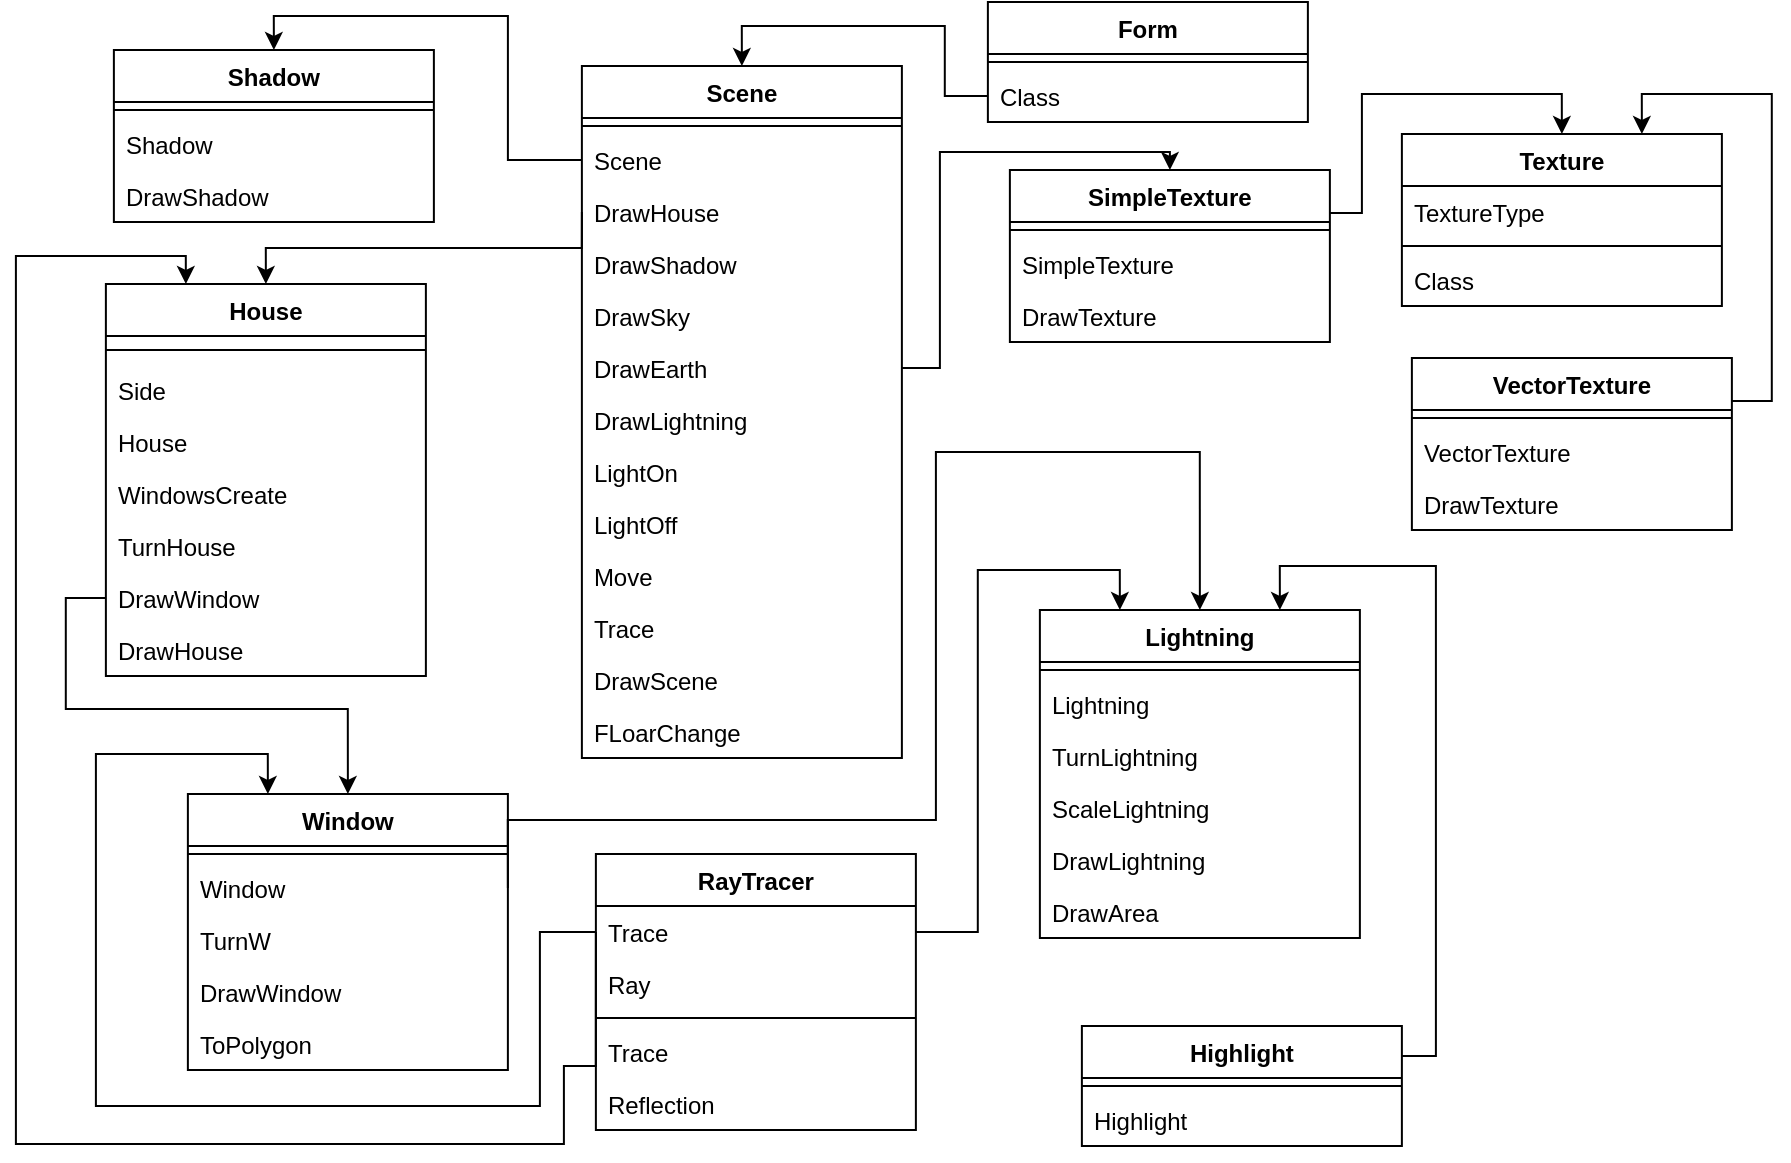 <mxfile pages="3">
    <diagram id="C5RBs43oDa-KdzZeNtuy" name="Page-1">
        <mxGraphModel dx="1113" dy="501" grid="0" gridSize="10" guides="1" tooltips="1" connect="1" arrows="1" fold="1" page="1" pageScale="1" pageWidth="1654" pageHeight="1169" math="0" shadow="0">
            <root>
                <mxCell id="WIyWlLk6GJQsqaUBKTNV-0"/>
                <mxCell id="WIyWlLk6GJQsqaUBKTNV-1" parent="WIyWlLk6GJQsqaUBKTNV-0"/>
                <mxCell id="PUGLhDaDBzMZra6PjDmg-4" value="Texture" style="swimlane;fontStyle=1;align=center;verticalAlign=top;childLayout=stackLayout;horizontal=1;startSize=26;horizontalStack=0;resizeParent=1;resizeParentMax=0;resizeLast=0;collapsible=1;marginBottom=0;" parent="WIyWlLk6GJQsqaUBKTNV-1" vertex="1">
                    <mxGeometry x="772.94" y="304" width="160" height="86" as="geometry"/>
                </mxCell>
                <mxCell id="smROIIYi_Y0sRd2uh2FI-70" value="TextureType" style="text;strokeColor=none;fillColor=none;align=left;verticalAlign=top;spacingLeft=4;spacingRight=4;overflow=hidden;rotatable=0;points=[[0,0.5],[1,0.5]];portConstraint=eastwest;" parent="PUGLhDaDBzMZra6PjDmg-4" vertex="1">
                    <mxGeometry y="26" width="160" height="26" as="geometry"/>
                </mxCell>
                <mxCell id="PUGLhDaDBzMZra6PjDmg-6" value="" style="line;strokeWidth=1;fillColor=none;align=left;verticalAlign=middle;spacingTop=-1;spacingLeft=3;spacingRight=3;rotatable=0;labelPosition=right;points=[];portConstraint=eastwest;" parent="PUGLhDaDBzMZra6PjDmg-4" vertex="1">
                    <mxGeometry y="52" width="160" height="8" as="geometry"/>
                </mxCell>
                <mxCell id="PUGLhDaDBzMZra6PjDmg-7" value="Class" style="text;strokeColor=none;fillColor=none;align=left;verticalAlign=top;spacingLeft=4;spacingRight=4;overflow=hidden;rotatable=0;points=[[0,0.5],[1,0.5]];portConstraint=eastwest;" parent="PUGLhDaDBzMZra6PjDmg-4" vertex="1">
                    <mxGeometry y="60" width="160" height="26" as="geometry"/>
                </mxCell>
                <mxCell id="M1a-iX2K4VgbEK0nrhtr-5" style="edgeStyle=orthogonalEdgeStyle;rounded=0;orthogonalLoop=1;jettySize=auto;html=1;exitX=1;exitY=0.25;exitDx=0;exitDy=0;entryX=0.5;entryY=0;entryDx=0;entryDy=0;" parent="WIyWlLk6GJQsqaUBKTNV-1" source="PUGLhDaDBzMZra6PjDmg-8" target="PUGLhDaDBzMZra6PjDmg-4" edge="1">
                    <mxGeometry relative="1" as="geometry">
                        <Array as="points">
                            <mxPoint x="752.94" y="344"/>
                            <mxPoint x="752.94" y="284"/>
                            <mxPoint x="852.94" y="284"/>
                        </Array>
                    </mxGeometry>
                </mxCell>
                <mxCell id="PUGLhDaDBzMZra6PjDmg-8" value="SimpleTexture" style="swimlane;fontStyle=1;align=center;verticalAlign=top;childLayout=stackLayout;horizontal=1;startSize=26;horizontalStack=0;resizeParent=1;resizeParentMax=0;resizeLast=0;collapsible=1;marginBottom=0;" parent="WIyWlLk6GJQsqaUBKTNV-1" vertex="1">
                    <mxGeometry x="576.94" y="322" width="160" height="86" as="geometry"/>
                </mxCell>
                <mxCell id="PUGLhDaDBzMZra6PjDmg-9" value="" style="line;strokeWidth=1;fillColor=none;align=left;verticalAlign=middle;spacingTop=-1;spacingLeft=3;spacingRight=3;rotatable=0;labelPosition=right;points=[];portConstraint=eastwest;" parent="PUGLhDaDBzMZra6PjDmg-8" vertex="1">
                    <mxGeometry y="26" width="160" height="8" as="geometry"/>
                </mxCell>
                <mxCell id="PUGLhDaDBzMZra6PjDmg-10" value="SimpleTexture" style="text;strokeColor=none;fillColor=none;align=left;verticalAlign=top;spacingLeft=4;spacingRight=4;overflow=hidden;rotatable=0;points=[[0,0.5],[1,0.5]];portConstraint=eastwest;" parent="PUGLhDaDBzMZra6PjDmg-8" vertex="1">
                    <mxGeometry y="34" width="160" height="26" as="geometry"/>
                </mxCell>
                <mxCell id="smROIIYi_Y0sRd2uh2FI-71" value="DrawTexture" style="text;strokeColor=none;fillColor=none;align=left;verticalAlign=top;spacingLeft=4;spacingRight=4;overflow=hidden;rotatable=0;points=[[0,0.5],[1,0.5]];portConstraint=eastwest;" parent="PUGLhDaDBzMZra6PjDmg-8" vertex="1">
                    <mxGeometry y="60" width="160" height="26" as="geometry"/>
                </mxCell>
                <mxCell id="PUGLhDaDBzMZra6PjDmg-11" value="Scene" style="swimlane;fontStyle=1;align=center;verticalAlign=top;childLayout=stackLayout;horizontal=1;startSize=26;horizontalStack=0;resizeParent=1;resizeParentMax=0;resizeLast=0;collapsible=1;marginBottom=0;" parent="WIyWlLk6GJQsqaUBKTNV-1" vertex="1">
                    <mxGeometry x="362.94" y="270" width="160" height="346" as="geometry">
                        <mxRectangle x="100" y="350" width="70" height="26" as="alternateBounds"/>
                    </mxGeometry>
                </mxCell>
                <mxCell id="PUGLhDaDBzMZra6PjDmg-12" value="" style="line;strokeWidth=1;fillColor=none;align=left;verticalAlign=middle;spacingTop=-1;spacingLeft=3;spacingRight=3;rotatable=0;labelPosition=right;points=[];portConstraint=eastwest;" parent="PUGLhDaDBzMZra6PjDmg-11" vertex="1">
                    <mxGeometry y="26" width="160" height="8" as="geometry"/>
                </mxCell>
                <mxCell id="PUGLhDaDBzMZra6PjDmg-13" value="Scene" style="text;strokeColor=none;fillColor=none;align=left;verticalAlign=top;spacingLeft=4;spacingRight=4;overflow=hidden;rotatable=0;points=[[0,0.5],[1,0.5]];portConstraint=eastwest;" parent="PUGLhDaDBzMZra6PjDmg-11" vertex="1">
                    <mxGeometry y="34" width="160" height="26" as="geometry"/>
                </mxCell>
                <mxCell id="smROIIYi_Y0sRd2uh2FI-20" value="DrawHouse" style="text;strokeColor=none;fillColor=none;align=left;verticalAlign=top;spacingLeft=4;spacingRight=4;overflow=hidden;rotatable=0;points=[[0,0.5],[1,0.5]];portConstraint=eastwest;" parent="PUGLhDaDBzMZra6PjDmg-11" vertex="1">
                    <mxGeometry y="60" width="160" height="26" as="geometry"/>
                </mxCell>
                <mxCell id="smROIIYi_Y0sRd2uh2FI-21" value="DrawShadow" style="text;strokeColor=none;fillColor=none;align=left;verticalAlign=top;spacingLeft=4;spacingRight=4;overflow=hidden;rotatable=0;points=[[0,0.5],[1,0.5]];portConstraint=eastwest;" parent="PUGLhDaDBzMZra6PjDmg-11" vertex="1">
                    <mxGeometry y="86" width="160" height="26" as="geometry"/>
                </mxCell>
                <mxCell id="smROIIYi_Y0sRd2uh2FI-19" value="DrawSky" style="text;strokeColor=none;fillColor=none;align=left;verticalAlign=top;spacingLeft=4;spacingRight=4;overflow=hidden;rotatable=0;points=[[0,0.5],[1,0.5]];portConstraint=eastwest;" parent="PUGLhDaDBzMZra6PjDmg-11" vertex="1">
                    <mxGeometry y="112" width="160" height="26" as="geometry"/>
                </mxCell>
                <mxCell id="smROIIYi_Y0sRd2uh2FI-22" value="DrawEarth" style="text;strokeColor=none;fillColor=none;align=left;verticalAlign=top;spacingLeft=4;spacingRight=4;overflow=hidden;rotatable=0;points=[[0,0.5],[1,0.5]];portConstraint=eastwest;" parent="PUGLhDaDBzMZra6PjDmg-11" vertex="1">
                    <mxGeometry y="138" width="160" height="26" as="geometry"/>
                </mxCell>
                <mxCell id="smROIIYi_Y0sRd2uh2FI-23" value="DrawLightning" style="text;strokeColor=none;fillColor=none;align=left;verticalAlign=top;spacingLeft=4;spacingRight=4;overflow=hidden;rotatable=0;points=[[0,0.5],[1,0.5]];portConstraint=eastwest;" parent="PUGLhDaDBzMZra6PjDmg-11" vertex="1">
                    <mxGeometry y="164" width="160" height="26" as="geometry"/>
                </mxCell>
                <mxCell id="smROIIYi_Y0sRd2uh2FI-25" value="LightOn" style="text;strokeColor=none;fillColor=none;align=left;verticalAlign=top;spacingLeft=4;spacingRight=4;overflow=hidden;rotatable=0;points=[[0,0.5],[1,0.5]];portConstraint=eastwest;" parent="PUGLhDaDBzMZra6PjDmg-11" vertex="1">
                    <mxGeometry y="190" width="160" height="26" as="geometry"/>
                </mxCell>
                <mxCell id="smROIIYi_Y0sRd2uh2FI-26" value="LightOff" style="text;strokeColor=none;fillColor=none;align=left;verticalAlign=top;spacingLeft=4;spacingRight=4;overflow=hidden;rotatable=0;points=[[0,0.5],[1,0.5]];portConstraint=eastwest;" parent="PUGLhDaDBzMZra6PjDmg-11" vertex="1">
                    <mxGeometry y="216" width="160" height="26" as="geometry"/>
                </mxCell>
                <mxCell id="smROIIYi_Y0sRd2uh2FI-28" value="Move" style="text;strokeColor=none;fillColor=none;align=left;verticalAlign=top;spacingLeft=4;spacingRight=4;overflow=hidden;rotatable=0;points=[[0,0.5],[1,0.5]];portConstraint=eastwest;" parent="PUGLhDaDBzMZra6PjDmg-11" vertex="1">
                    <mxGeometry y="242" width="160" height="26" as="geometry"/>
                </mxCell>
                <mxCell id="smROIIYi_Y0sRd2uh2FI-29" value="Trace" style="text;strokeColor=none;fillColor=none;align=left;verticalAlign=top;spacingLeft=4;spacingRight=4;overflow=hidden;rotatable=0;points=[[0,0.5],[1,0.5]];portConstraint=eastwest;" parent="PUGLhDaDBzMZra6PjDmg-11" vertex="1">
                    <mxGeometry y="268" width="160" height="26" as="geometry"/>
                </mxCell>
                <mxCell id="smROIIYi_Y0sRd2uh2FI-31" value="DrawScene" style="text;strokeColor=none;fillColor=none;align=left;verticalAlign=top;spacingLeft=4;spacingRight=4;overflow=hidden;rotatable=0;points=[[0,0.5],[1,0.5]];portConstraint=eastwest;" parent="PUGLhDaDBzMZra6PjDmg-11" vertex="1">
                    <mxGeometry y="294" width="160" height="26" as="geometry"/>
                </mxCell>
                <mxCell id="smROIIYi_Y0sRd2uh2FI-33" value="FLoarChange" style="text;strokeColor=none;fillColor=none;align=left;verticalAlign=top;spacingLeft=4;spacingRight=4;overflow=hidden;rotatable=0;points=[[0,0.5],[1,0.5]];portConstraint=eastwest;" parent="PUGLhDaDBzMZra6PjDmg-11" vertex="1">
                    <mxGeometry y="320" width="160" height="26" as="geometry"/>
                </mxCell>
                <mxCell id="PUGLhDaDBzMZra6PjDmg-14" value="Window&#10;" style="swimlane;fontStyle=1;align=center;verticalAlign=top;childLayout=stackLayout;horizontal=1;startSize=26;horizontalStack=0;resizeParent=1;resizeParentMax=0;resizeLast=0;collapsible=1;marginBottom=0;" parent="WIyWlLk6GJQsqaUBKTNV-1" vertex="1">
                    <mxGeometry x="165.94" y="634" width="160" height="138" as="geometry"/>
                </mxCell>
                <mxCell id="PUGLhDaDBzMZra6PjDmg-15" value="" style="line;strokeWidth=1;fillColor=none;align=left;verticalAlign=middle;spacingTop=-1;spacingLeft=3;spacingRight=3;rotatable=0;labelPosition=right;points=[];portConstraint=eastwest;" parent="PUGLhDaDBzMZra6PjDmg-14" vertex="1">
                    <mxGeometry y="26" width="160" height="8" as="geometry"/>
                </mxCell>
                <mxCell id="PUGLhDaDBzMZra6PjDmg-16" value="Window" style="text;strokeColor=none;fillColor=none;align=left;verticalAlign=top;spacingLeft=4;spacingRight=4;overflow=hidden;rotatable=0;points=[[0,0.5],[1,0.5]];portConstraint=eastwest;" parent="PUGLhDaDBzMZra6PjDmg-14" vertex="1">
                    <mxGeometry y="34" width="160" height="26" as="geometry"/>
                </mxCell>
                <mxCell id="smROIIYi_Y0sRd2uh2FI-50" value="TurnW" style="text;strokeColor=none;fillColor=none;align=left;verticalAlign=top;spacingLeft=4;spacingRight=4;overflow=hidden;rotatable=0;points=[[0,0.5],[1,0.5]];portConstraint=eastwest;" parent="PUGLhDaDBzMZra6PjDmg-14" vertex="1">
                    <mxGeometry y="60" width="160" height="26" as="geometry"/>
                </mxCell>
                <mxCell id="smROIIYi_Y0sRd2uh2FI-51" value="DrawWindow" style="text;strokeColor=none;fillColor=none;align=left;verticalAlign=top;spacingLeft=4;spacingRight=4;overflow=hidden;rotatable=0;points=[[0,0.5],[1,0.5]];portConstraint=eastwest;" parent="PUGLhDaDBzMZra6PjDmg-14" vertex="1">
                    <mxGeometry y="86" width="160" height="26" as="geometry"/>
                </mxCell>
                <mxCell id="smROIIYi_Y0sRd2uh2FI-52" value="ToPolygon" style="text;strokeColor=none;fillColor=none;align=left;verticalAlign=top;spacingLeft=4;spacingRight=4;overflow=hidden;rotatable=0;points=[[0,0.5],[1,0.5]];portConstraint=eastwest;" parent="PUGLhDaDBzMZra6PjDmg-14" vertex="1">
                    <mxGeometry y="112" width="160" height="26" as="geometry"/>
                </mxCell>
                <mxCell id="PUGLhDaDBzMZra6PjDmg-17" value="House" style="swimlane;fontStyle=1;align=center;verticalAlign=top;childLayout=stackLayout;horizontal=1;startSize=26;horizontalStack=0;resizeParent=1;resizeParentMax=0;resizeLast=0;collapsible=1;marginBottom=0;" parent="WIyWlLk6GJQsqaUBKTNV-1" vertex="1">
                    <mxGeometry x="124.94" y="379" width="160" height="196" as="geometry"/>
                </mxCell>
                <mxCell id="PUGLhDaDBzMZra6PjDmg-18" value="" style="line;strokeWidth=1;fillColor=none;align=left;verticalAlign=middle;spacingTop=-1;spacingLeft=3;spacingRight=3;rotatable=0;labelPosition=right;points=[];portConstraint=eastwest;" parent="PUGLhDaDBzMZra6PjDmg-17" vertex="1">
                    <mxGeometry y="26" width="160" height="14" as="geometry"/>
                </mxCell>
                <mxCell id="smROIIYi_Y0sRd2uh2FI-67" value="Side" style="text;strokeColor=none;fillColor=none;align=left;verticalAlign=top;spacingLeft=4;spacingRight=4;overflow=hidden;rotatable=0;points=[[0,0.5],[1,0.5]];portConstraint=eastwest;" parent="PUGLhDaDBzMZra6PjDmg-17" vertex="1">
                    <mxGeometry y="40" width="160" height="26" as="geometry"/>
                </mxCell>
                <mxCell id="PUGLhDaDBzMZra6PjDmg-19" value="House" style="text;strokeColor=none;fillColor=none;align=left;verticalAlign=top;spacingLeft=4;spacingRight=4;overflow=hidden;rotatable=0;points=[[0,0.5],[1,0.5]];portConstraint=eastwest;" parent="PUGLhDaDBzMZra6PjDmg-17" vertex="1">
                    <mxGeometry y="66" width="160" height="26" as="geometry"/>
                </mxCell>
                <mxCell id="smROIIYi_Y0sRd2uh2FI-7" value="WindowsCreate" style="text;strokeColor=none;fillColor=none;align=left;verticalAlign=top;spacingLeft=4;spacingRight=4;overflow=hidden;rotatable=0;points=[[0,0.5],[1,0.5]];portConstraint=eastwest;" parent="PUGLhDaDBzMZra6PjDmg-17" vertex="1">
                    <mxGeometry y="92" width="160" height="26" as="geometry"/>
                </mxCell>
                <mxCell id="smROIIYi_Y0sRd2uh2FI-10" value="TurnHouse" style="text;strokeColor=none;fillColor=none;align=left;verticalAlign=top;spacingLeft=4;spacingRight=4;overflow=hidden;rotatable=0;points=[[0,0.5],[1,0.5]];portConstraint=eastwest;" parent="PUGLhDaDBzMZra6PjDmg-17" vertex="1">
                    <mxGeometry y="118" width="160" height="26" as="geometry"/>
                </mxCell>
                <mxCell id="smROIIYi_Y0sRd2uh2FI-14" value="DrawWindow" style="text;strokeColor=none;fillColor=none;align=left;verticalAlign=top;spacingLeft=4;spacingRight=4;overflow=hidden;rotatable=0;points=[[0,0.5],[1,0.5]];portConstraint=eastwest;" parent="PUGLhDaDBzMZra6PjDmg-17" vertex="1">
                    <mxGeometry y="144" width="160" height="26" as="geometry"/>
                </mxCell>
                <mxCell id="smROIIYi_Y0sRd2uh2FI-17" value="DrawHouse" style="text;strokeColor=none;fillColor=none;align=left;verticalAlign=top;spacingLeft=4;spacingRight=4;overflow=hidden;rotatable=0;points=[[0,0.5],[1,0.5]];portConstraint=eastwest;" parent="PUGLhDaDBzMZra6PjDmg-17" vertex="1">
                    <mxGeometry y="170" width="160" height="26" as="geometry"/>
                </mxCell>
                <mxCell id="PUGLhDaDBzMZra6PjDmg-20" value="Lightning" style="swimlane;fontStyle=1;align=center;verticalAlign=top;childLayout=stackLayout;horizontal=1;startSize=26;horizontalStack=0;resizeParent=1;resizeParentMax=0;resizeLast=0;collapsible=1;marginBottom=0;" parent="WIyWlLk6GJQsqaUBKTNV-1" vertex="1">
                    <mxGeometry x="591.94" y="542" width="160" height="164" as="geometry"/>
                </mxCell>
                <mxCell id="PUGLhDaDBzMZra6PjDmg-21" value="" style="line;strokeWidth=1;fillColor=none;align=left;verticalAlign=middle;spacingTop=-1;spacingLeft=3;spacingRight=3;rotatable=0;labelPosition=right;points=[];portConstraint=eastwest;" parent="PUGLhDaDBzMZra6PjDmg-20" vertex="1">
                    <mxGeometry y="26" width="160" height="8" as="geometry"/>
                </mxCell>
                <mxCell id="PUGLhDaDBzMZra6PjDmg-22" value="Lightning" style="text;strokeColor=none;fillColor=none;align=left;verticalAlign=top;spacingLeft=4;spacingRight=4;overflow=hidden;rotatable=0;points=[[0,0.5],[1,0.5]];portConstraint=eastwest;" parent="PUGLhDaDBzMZra6PjDmg-20" vertex="1">
                    <mxGeometry y="34" width="160" height="26" as="geometry"/>
                </mxCell>
                <mxCell id="smROIIYi_Y0sRd2uh2FI-36" value="TurnLightning" style="text;strokeColor=none;fillColor=none;align=left;verticalAlign=top;spacingLeft=4;spacingRight=4;overflow=hidden;rotatable=0;points=[[0,0.5],[1,0.5]];portConstraint=eastwest;" parent="PUGLhDaDBzMZra6PjDmg-20" vertex="1">
                    <mxGeometry y="60" width="160" height="26" as="geometry"/>
                </mxCell>
                <mxCell id="smROIIYi_Y0sRd2uh2FI-37" value="ScaleLightning" style="text;strokeColor=none;fillColor=none;align=left;verticalAlign=top;spacingLeft=4;spacingRight=4;overflow=hidden;rotatable=0;points=[[0,0.5],[1,0.5]];portConstraint=eastwest;" parent="PUGLhDaDBzMZra6PjDmg-20" vertex="1">
                    <mxGeometry y="86" width="160" height="26" as="geometry"/>
                </mxCell>
                <mxCell id="smROIIYi_Y0sRd2uh2FI-39" value="DrawLightning" style="text;strokeColor=none;fillColor=none;align=left;verticalAlign=top;spacingLeft=4;spacingRight=4;overflow=hidden;rotatable=0;points=[[0,0.5],[1,0.5]];portConstraint=eastwest;" parent="PUGLhDaDBzMZra6PjDmg-20" vertex="1">
                    <mxGeometry y="112" width="160" height="26" as="geometry"/>
                </mxCell>
                <mxCell id="smROIIYi_Y0sRd2uh2FI-40" value="DrawArea" style="text;strokeColor=none;fillColor=none;align=left;verticalAlign=top;spacingLeft=4;spacingRight=4;overflow=hidden;rotatable=0;points=[[0,0.5],[1,0.5]];portConstraint=eastwest;" parent="PUGLhDaDBzMZra6PjDmg-20" vertex="1">
                    <mxGeometry y="138" width="160" height="26" as="geometry"/>
                </mxCell>
                <mxCell id="PUGLhDaDBzMZra6PjDmg-23" value="Shadow" style="swimlane;fontStyle=1;align=center;verticalAlign=top;childLayout=stackLayout;horizontal=1;startSize=26;horizontalStack=0;resizeParent=1;resizeParentMax=0;resizeLast=0;collapsible=1;marginBottom=0;" parent="WIyWlLk6GJQsqaUBKTNV-1" vertex="1">
                    <mxGeometry x="128.94" y="262" width="160" height="86" as="geometry"/>
                </mxCell>
                <mxCell id="PUGLhDaDBzMZra6PjDmg-24" value="" style="line;strokeWidth=1;fillColor=none;align=left;verticalAlign=middle;spacingTop=-1;spacingLeft=3;spacingRight=3;rotatable=0;labelPosition=right;points=[];portConstraint=eastwest;" parent="PUGLhDaDBzMZra6PjDmg-23" vertex="1">
                    <mxGeometry y="26" width="160" height="8" as="geometry"/>
                </mxCell>
                <mxCell id="PUGLhDaDBzMZra6PjDmg-25" value="Shadow" style="text;strokeColor=none;fillColor=none;align=left;verticalAlign=top;spacingLeft=4;spacingRight=4;overflow=hidden;rotatable=0;points=[[0,0.5],[1,0.5]];portConstraint=eastwest;" parent="PUGLhDaDBzMZra6PjDmg-23" vertex="1">
                    <mxGeometry y="34" width="160" height="26" as="geometry"/>
                </mxCell>
                <mxCell id="smROIIYi_Y0sRd2uh2FI-43" value="DrawShadow" style="text;strokeColor=none;fillColor=none;align=left;verticalAlign=top;spacingLeft=4;spacingRight=4;overflow=hidden;rotatable=0;points=[[0,0.5],[1,0.5]];portConstraint=eastwest;" parent="PUGLhDaDBzMZra6PjDmg-23" vertex="1">
                    <mxGeometry y="60" width="160" height="26" as="geometry"/>
                </mxCell>
                <mxCell id="M1a-iX2K4VgbEK0nrhtr-28" style="edgeStyle=orthogonalEdgeStyle;rounded=0;orthogonalLoop=1;jettySize=auto;html=1;exitX=1;exitY=0.25;exitDx=0;exitDy=0;entryX=0.75;entryY=0;entryDx=0;entryDy=0;" parent="WIyWlLk6GJQsqaUBKTNV-1" source="smROIIYi_Y0sRd2uh2FI-0" target="PUGLhDaDBzMZra6PjDmg-20" edge="1">
                    <mxGeometry relative="1" as="geometry">
                        <Array as="points">
                            <mxPoint x="789.94" y="765"/>
                            <mxPoint x="789.94" y="520"/>
                            <mxPoint x="711.94" y="520"/>
                        </Array>
                    </mxGeometry>
                </mxCell>
                <mxCell id="smROIIYi_Y0sRd2uh2FI-0" value="Highlight" style="swimlane;fontStyle=1;align=center;verticalAlign=top;childLayout=stackLayout;horizontal=1;startSize=26;horizontalStack=0;resizeParent=1;resizeParentMax=0;resizeLast=0;collapsible=1;marginBottom=0;" parent="WIyWlLk6GJQsqaUBKTNV-1" vertex="1">
                    <mxGeometry x="612.94" y="750" width="160" height="60" as="geometry"/>
                </mxCell>
                <mxCell id="smROIIYi_Y0sRd2uh2FI-1" value="" style="line;strokeWidth=1;fillColor=none;align=left;verticalAlign=middle;spacingTop=-1;spacingLeft=3;spacingRight=3;rotatable=0;labelPosition=right;points=[];portConstraint=eastwest;" parent="smROIIYi_Y0sRd2uh2FI-0" vertex="1">
                    <mxGeometry y="26" width="160" height="8" as="geometry"/>
                </mxCell>
                <mxCell id="smROIIYi_Y0sRd2uh2FI-2" value="Highlight" style="text;strokeColor=none;fillColor=none;align=left;verticalAlign=top;spacingLeft=4;spacingRight=4;overflow=hidden;rotatable=0;points=[[0,0.5],[1,0.5]];portConstraint=eastwest;" parent="smROIIYi_Y0sRd2uh2FI-0" vertex="1">
                    <mxGeometry y="34" width="160" height="26" as="geometry"/>
                </mxCell>
                <mxCell id="smROIIYi_Y0sRd2uh2FI-73" style="edgeStyle=orthogonalEdgeStyle;rounded=0;orthogonalLoop=1;jettySize=auto;html=1;exitX=1;exitY=0.5;exitDx=0;exitDy=0;" parent="WIyWlLk6GJQsqaUBKTNV-1" source="smROIIYi_Y0sRd2uh2FI-22" target="PUGLhDaDBzMZra6PjDmg-8" edge="1">
                    <mxGeometry relative="1" as="geometry">
                        <Array as="points">
                            <mxPoint x="541.94" y="421"/>
                            <mxPoint x="541.94" y="313"/>
                            <mxPoint x="656.94" y="313"/>
                        </Array>
                    </mxGeometry>
                </mxCell>
                <mxCell id="smROIIYi_Y0sRd2uh2FI-80" value="Form" style="swimlane;fontStyle=1;align=center;verticalAlign=top;childLayout=stackLayout;horizontal=1;startSize=26;horizontalStack=0;resizeParent=1;resizeParentMax=0;resizeLast=0;collapsible=1;marginBottom=0;" parent="WIyWlLk6GJQsqaUBKTNV-1" vertex="1">
                    <mxGeometry x="565.94" y="238" width="160" height="60" as="geometry"/>
                </mxCell>
                <mxCell id="smROIIYi_Y0sRd2uh2FI-82" value="" style="line;strokeWidth=1;fillColor=none;align=left;verticalAlign=middle;spacingTop=-1;spacingLeft=3;spacingRight=3;rotatable=0;labelPosition=right;points=[];portConstraint=eastwest;" parent="smROIIYi_Y0sRd2uh2FI-80" vertex="1">
                    <mxGeometry y="26" width="160" height="8" as="geometry"/>
                </mxCell>
                <mxCell id="smROIIYi_Y0sRd2uh2FI-83" value="Class" style="text;strokeColor=none;fillColor=none;align=left;verticalAlign=top;spacingLeft=4;spacingRight=4;overflow=hidden;rotatable=0;points=[[0,0.5],[1,0.5]];portConstraint=eastwest;" parent="smROIIYi_Y0sRd2uh2FI-80" vertex="1">
                    <mxGeometry y="34" width="160" height="26" as="geometry"/>
                </mxCell>
                <mxCell id="M1a-iX2K4VgbEK0nrhtr-25" style="edgeStyle=orthogonalEdgeStyle;rounded=0;orthogonalLoop=1;jettySize=auto;html=1;exitX=1;exitY=0.25;exitDx=0;exitDy=0;entryX=0.75;entryY=0;entryDx=0;entryDy=0;" parent="WIyWlLk6GJQsqaUBKTNV-1" source="PUGLhDaDBzMZra6PjDmg-0" target="PUGLhDaDBzMZra6PjDmg-4" edge="1">
                    <mxGeometry relative="1" as="geometry"/>
                </mxCell>
                <mxCell id="PUGLhDaDBzMZra6PjDmg-0" value="VectorTexture" style="swimlane;fontStyle=1;align=center;verticalAlign=top;childLayout=stackLayout;horizontal=1;startSize=26;horizontalStack=0;resizeParent=1;resizeParentMax=0;resizeLast=0;collapsible=1;marginBottom=0;" parent="WIyWlLk6GJQsqaUBKTNV-1" vertex="1">
                    <mxGeometry x="777.94" y="416" width="160" height="86" as="geometry"/>
                </mxCell>
                <mxCell id="PUGLhDaDBzMZra6PjDmg-2" value="" style="line;strokeWidth=1;fillColor=none;align=left;verticalAlign=middle;spacingTop=-1;spacingLeft=3;spacingRight=3;rotatable=0;labelPosition=right;points=[];portConstraint=eastwest;" parent="PUGLhDaDBzMZra6PjDmg-0" vertex="1">
                    <mxGeometry y="26" width="160" height="8" as="geometry"/>
                </mxCell>
                <mxCell id="PUGLhDaDBzMZra6PjDmg-3" value="VectorTexture" style="text;strokeColor=none;fillColor=none;align=left;verticalAlign=top;spacingLeft=4;spacingRight=4;overflow=hidden;rotatable=0;points=[[0,0.5],[1,0.5]];portConstraint=eastwest;" parent="PUGLhDaDBzMZra6PjDmg-0" vertex="1">
                    <mxGeometry y="34" width="160" height="26" as="geometry"/>
                </mxCell>
                <mxCell id="smROIIYi_Y0sRd2uh2FI-68" value="DrawTexture" style="text;strokeColor=none;fillColor=none;align=left;verticalAlign=top;spacingLeft=4;spacingRight=4;overflow=hidden;rotatable=0;points=[[0,0.5],[1,0.5]];portConstraint=eastwest;" parent="PUGLhDaDBzMZra6PjDmg-0" vertex="1">
                    <mxGeometry y="60" width="160" height="26" as="geometry"/>
                </mxCell>
                <mxCell id="M1a-iX2K4VgbEK0nrhtr-10" style="edgeStyle=orthogonalEdgeStyle;rounded=0;orthogonalLoop=1;jettySize=auto;html=1;exitX=0;exitY=0.5;exitDx=0;exitDy=0;entryX=0.5;entryY=0;entryDx=0;entryDy=0;" parent="WIyWlLk6GJQsqaUBKTNV-1" source="smROIIYi_Y0sRd2uh2FI-20" target="PUGLhDaDBzMZra6PjDmg-17" edge="1">
                    <mxGeometry relative="1" as="geometry">
                        <mxPoint x="416.234" y="959.882" as="targetPoint"/>
                        <Array as="points">
                            <mxPoint x="362.94" y="361"/>
                            <mxPoint x="204.94" y="361"/>
                        </Array>
                    </mxGeometry>
                </mxCell>
                <mxCell id="smROIIYi_Y0sRd2uh2FI-56" value="RayTracer" style="swimlane;fontStyle=1;align=center;verticalAlign=top;childLayout=stackLayout;horizontal=1;startSize=26;horizontalStack=0;resizeParent=1;resizeParentMax=0;resizeLast=0;collapsible=1;marginBottom=0;" parent="WIyWlLk6GJQsqaUBKTNV-1" vertex="1">
                    <mxGeometry x="369.94" y="664" width="160" height="138" as="geometry"/>
                </mxCell>
                <mxCell id="smROIIYi_Y0sRd2uh2FI-57" value="Trace" style="text;strokeColor=none;fillColor=none;align=left;verticalAlign=top;spacingLeft=4;spacingRight=4;overflow=hidden;rotatable=0;points=[[0,0.5],[1,0.5]];portConstraint=eastwest;" parent="smROIIYi_Y0sRd2uh2FI-56" vertex="1">
                    <mxGeometry y="26" width="160" height="26" as="geometry"/>
                </mxCell>
                <mxCell id="smROIIYi_Y0sRd2uh2FI-59" value="Ray" style="text;strokeColor=none;fillColor=none;align=left;verticalAlign=top;spacingLeft=4;spacingRight=4;overflow=hidden;rotatable=0;points=[[0,0.5],[1,0.5]];portConstraint=eastwest;" parent="smROIIYi_Y0sRd2uh2FI-56" vertex="1">
                    <mxGeometry y="52" width="160" height="26" as="geometry"/>
                </mxCell>
                <mxCell id="smROIIYi_Y0sRd2uh2FI-58" value="" style="line;strokeWidth=1;fillColor=none;align=left;verticalAlign=middle;spacingTop=-1;spacingLeft=3;spacingRight=3;rotatable=0;labelPosition=right;points=[];portConstraint=eastwest;" parent="smROIIYi_Y0sRd2uh2FI-56" vertex="1">
                    <mxGeometry y="78" width="160" height="8" as="geometry"/>
                </mxCell>
                <mxCell id="smROIIYi_Y0sRd2uh2FI-60" value="Trace" style="text;strokeColor=none;fillColor=none;align=left;verticalAlign=top;spacingLeft=4;spacingRight=4;overflow=hidden;rotatable=0;points=[[0,0.5],[1,0.5]];portConstraint=eastwest;" parent="smROIIYi_Y0sRd2uh2FI-56" vertex="1">
                    <mxGeometry y="86" width="160" height="26" as="geometry"/>
                </mxCell>
                <mxCell id="smROIIYi_Y0sRd2uh2FI-61" value="Reflection" style="text;strokeColor=none;fillColor=none;align=left;verticalAlign=top;spacingLeft=4;spacingRight=4;overflow=hidden;rotatable=0;points=[[0,0.5],[1,0.5]];portConstraint=eastwest;" parent="smROIIYi_Y0sRd2uh2FI-56" vertex="1">
                    <mxGeometry y="112" width="160" height="26" as="geometry"/>
                </mxCell>
                <mxCell id="M1a-iX2K4VgbEK0nrhtr-17" style="edgeStyle=orthogonalEdgeStyle;rounded=0;orthogonalLoop=1;jettySize=auto;html=1;exitX=0;exitY=0.5;exitDx=0;exitDy=0;entryX=0.5;entryY=0;entryDx=0;entryDy=0;" parent="WIyWlLk6GJQsqaUBKTNV-1" source="PUGLhDaDBzMZra6PjDmg-13" target="PUGLhDaDBzMZra6PjDmg-23" edge="1">
                    <mxGeometry relative="1" as="geometry">
                        <Array as="points">
                            <mxPoint x="325.94" y="317"/>
                            <mxPoint x="325.94" y="245"/>
                            <mxPoint x="208.94" y="245"/>
                        </Array>
                    </mxGeometry>
                </mxCell>
                <mxCell id="M1a-iX2K4VgbEK0nrhtr-18" style="edgeStyle=orthogonalEdgeStyle;rounded=0;orthogonalLoop=1;jettySize=auto;html=1;exitX=0;exitY=0.5;exitDx=0;exitDy=0;entryX=0.5;entryY=0;entryDx=0;entryDy=0;" parent="WIyWlLk6GJQsqaUBKTNV-1" source="smROIIYi_Y0sRd2uh2FI-83" target="PUGLhDaDBzMZra6PjDmg-11" edge="1">
                    <mxGeometry relative="1" as="geometry"/>
                </mxCell>
                <mxCell id="M1a-iX2K4VgbEK0nrhtr-24" style="edgeStyle=orthogonalEdgeStyle;rounded=0;orthogonalLoop=1;jettySize=auto;html=1;exitX=0;exitY=0.5;exitDx=0;exitDy=0;entryX=0.5;entryY=0;entryDx=0;entryDy=0;" parent="WIyWlLk6GJQsqaUBKTNV-1" source="smROIIYi_Y0sRd2uh2FI-14" target="PUGLhDaDBzMZra6PjDmg-14" edge="1">
                    <mxGeometry relative="1" as="geometry"/>
                </mxCell>
                <mxCell id="M1a-iX2K4VgbEK0nrhtr-29" style="edgeStyle=orthogonalEdgeStyle;rounded=0;orthogonalLoop=1;jettySize=auto;html=1;exitX=1;exitY=0.5;exitDx=0;exitDy=0;entryX=0.25;entryY=0;entryDx=0;entryDy=0;" parent="WIyWlLk6GJQsqaUBKTNV-1" source="smROIIYi_Y0sRd2uh2FI-57" target="PUGLhDaDBzMZra6PjDmg-20" edge="1">
                    <mxGeometry relative="1" as="geometry"/>
                </mxCell>
                <mxCell id="M1a-iX2K4VgbEK0nrhtr-30" style="edgeStyle=orthogonalEdgeStyle;rounded=0;orthogonalLoop=1;jettySize=auto;html=1;exitX=1;exitY=0.5;exitDx=0;exitDy=0;entryX=0.5;entryY=0;entryDx=0;entryDy=0;" parent="WIyWlLk6GJQsqaUBKTNV-1" source="PUGLhDaDBzMZra6PjDmg-16" target="PUGLhDaDBzMZra6PjDmg-20" edge="1">
                    <mxGeometry relative="1" as="geometry">
                        <Array as="points">
                            <mxPoint x="325.94" y="647"/>
                            <mxPoint x="539.94" y="647"/>
                            <mxPoint x="539.94" y="463"/>
                            <mxPoint x="671.94" y="463"/>
                        </Array>
                    </mxGeometry>
                </mxCell>
                <mxCell id="M1a-iX2K4VgbEK0nrhtr-31" style="edgeStyle=orthogonalEdgeStyle;rounded=0;orthogonalLoop=1;jettySize=auto;html=1;exitX=0;exitY=0.5;exitDx=0;exitDy=0;entryX=0.25;entryY=0;entryDx=0;entryDy=0;" parent="WIyWlLk6GJQsqaUBKTNV-1" source="smROIIYi_Y0sRd2uh2FI-57" target="PUGLhDaDBzMZra6PjDmg-17" edge="1">
                    <mxGeometry relative="1" as="geometry">
                        <Array as="points">
                            <mxPoint x="369.94" y="770"/>
                            <mxPoint x="353.94" y="770"/>
                            <mxPoint x="353.94" y="809"/>
                            <mxPoint x="79.94" y="809"/>
                            <mxPoint x="79.94" y="365"/>
                            <mxPoint x="164.94" y="365"/>
                        </Array>
                    </mxGeometry>
                </mxCell>
                <mxCell id="M1a-iX2K4VgbEK0nrhtr-32" style="edgeStyle=orthogonalEdgeStyle;rounded=0;orthogonalLoop=1;jettySize=auto;html=1;exitX=0;exitY=0.5;exitDx=0;exitDy=0;entryX=0.25;entryY=0;entryDx=0;entryDy=0;" parent="WIyWlLk6GJQsqaUBKTNV-1" source="smROIIYi_Y0sRd2uh2FI-57" target="PUGLhDaDBzMZra6PjDmg-14" edge="1">
                    <mxGeometry relative="1" as="geometry">
                        <Array as="points">
                            <mxPoint x="341.94" y="703"/>
                            <mxPoint x="341.94" y="790"/>
                            <mxPoint x="119.94" y="790"/>
                            <mxPoint x="119.94" y="614"/>
                            <mxPoint x="205.94" y="614"/>
                        </Array>
                    </mxGeometry>
                </mxCell>
            </root>
        </mxGraphModel>
    </diagram>
    <diagram id="3OWUYGctJhwA0KJmQPzr" name="Страница 2">
        <mxGraphModel dx="1113" dy="501" grid="0" gridSize="10" guides="1" tooltips="1" connect="1" arrows="1" fold="1" page="1" pageScale="1" pageWidth="827" pageHeight="1169" math="0" shadow="0">
            <root>
                <mxCell id="bgdEapvP35yIxuQmbcLZ-0"/>
                <mxCell id="bgdEapvP35yIxuQmbcLZ-1" parent="bgdEapvP35yIxuQmbcLZ-0"/>
                <mxCell id="bgdEapvP35yIxuQmbcLZ-14" style="edgeStyle=orthogonalEdgeStyle;rounded=0;orthogonalLoop=1;jettySize=auto;html=1;exitX=0.5;exitY=1;exitDx=0;exitDy=0;exitPerimeter=0;entryX=0.5;entryY=0;entryDx=0;entryDy=0;fontSize=17;" parent="bgdEapvP35yIxuQmbcLZ-1" source="bgdEapvP35yIxuQmbcLZ-2" target="bgdEapvP35yIxuQmbcLZ-3" edge="1">
                    <mxGeometry relative="1" as="geometry"/>
                </mxCell>
                <mxCell id="bgdEapvP35yIxuQmbcLZ-2" value="&lt;font style=&quot;font-size: 17px;&quot;&gt;Начало&lt;/font&gt;" style="strokeWidth=2;html=1;shape=mxgraph.flowchart.terminator;whiteSpace=wrap;fontSize=17;" parent="bgdEapvP35yIxuQmbcLZ-1" vertex="1">
                    <mxGeometry x="325" y="120" width="170" height="60" as="geometry"/>
                </mxCell>
                <mxCell id="bgdEapvP35yIxuQmbcLZ-15" style="edgeStyle=orthogonalEdgeStyle;rounded=0;orthogonalLoop=1;jettySize=auto;html=1;exitX=0.5;exitY=1;exitDx=0;exitDy=0;entryX=0.5;entryY=0;entryDx=0;entryDy=0;fontSize=17;" parent="bgdEapvP35yIxuQmbcLZ-1" source="bgdEapvP35yIxuQmbcLZ-3" target="bgdEapvP35yIxuQmbcLZ-4" edge="1">
                    <mxGeometry relative="1" as="geometry"/>
                </mxCell>
                <mxCell id="bgdEapvP35yIxuQmbcLZ-3" value="&lt;font style=&quot;font-size: 17px;&quot;&gt;Цикл по всем пикселям рассматриваемых объектов&lt;/font&gt;" style="shape=loopLimit;whiteSpace=wrap;html=1;strokeWidth=2;fontSize=17;" parent="bgdEapvP35yIxuQmbcLZ-1" vertex="1">
                    <mxGeometry x="316.5" y="197" width="179.5" height="80" as="geometry"/>
                </mxCell>
                <mxCell id="bgdEapvP35yIxuQmbcLZ-16" style="edgeStyle=orthogonalEdgeStyle;rounded=0;orthogonalLoop=1;jettySize=auto;html=1;exitX=0.5;exitY=1;exitDx=0;exitDy=0;entryX=0.5;entryY=0;entryDx=0;entryDy=0;entryPerimeter=0;fontSize=17;" parent="bgdEapvP35yIxuQmbcLZ-1" source="bgdEapvP35yIxuQmbcLZ-4" target="bgdEapvP35yIxuQmbcLZ-5" edge="1">
                    <mxGeometry relative="1" as="geometry"/>
                </mxCell>
                <mxCell id="bgdEapvP35yIxuQmbcLZ-4" value="&lt;font style=&quot;font-size: 17px;&quot;&gt;Создать луч&lt;/font&gt;" style="whiteSpace=wrap;html=1;strokeWidth=2;fontSize=17;" parent="bgdEapvP35yIxuQmbcLZ-1" vertex="1">
                    <mxGeometry x="317.5" y="294" width="177.5" height="70" as="geometry"/>
                </mxCell>
                <mxCell id="bgdEapvP35yIxuQmbcLZ-17" style="edgeStyle=orthogonalEdgeStyle;rounded=0;orthogonalLoop=1;jettySize=auto;html=1;exitX=1;exitY=0.5;exitDx=0;exitDy=0;exitPerimeter=0;entryX=0.5;entryY=0;entryDx=0;entryDy=0;fontSize=17;" parent="bgdEapvP35yIxuQmbcLZ-1" source="bgdEapvP35yIxuQmbcLZ-5" target="bgdEapvP35yIxuQmbcLZ-7" edge="1">
                    <mxGeometry relative="1" as="geometry">
                        <Array as="points">
                            <mxPoint x="589" y="430"/>
                        </Array>
                    </mxGeometry>
                </mxCell>
                <mxCell id="bgdEapvP35yIxuQmbcLZ-19" style="edgeStyle=orthogonalEdgeStyle;rounded=0;orthogonalLoop=1;jettySize=auto;html=1;exitX=0;exitY=0.5;exitDx=0;exitDy=0;exitPerimeter=0;entryX=0.5;entryY=0;entryDx=0;entryDy=0;fontSize=17;" parent="bgdEapvP35yIxuQmbcLZ-1" source="bgdEapvP35yIxuQmbcLZ-5" target="bgdEapvP35yIxuQmbcLZ-6" edge="1">
                    <mxGeometry relative="1" as="geometry"/>
                </mxCell>
                <mxCell id="bgdEapvP35yIxuQmbcLZ-5" value="&lt;font style=&quot;font-size: 17px;&quot;&gt;Луч пересекает &lt;br style=&quot;font-size: 17px;&quot;&gt;объект&lt;/font&gt;" style="strokeWidth=2;html=1;shape=mxgraph.flowchart.decision;whiteSpace=wrap;fontSize=17;" parent="bgdEapvP35yIxuQmbcLZ-1" vertex="1">
                    <mxGeometry x="305" y="380" width="200" height="100" as="geometry"/>
                </mxCell>
                <mxCell id="Q2DFsCuvQJtzNKZRsgEC-5" style="edgeStyle=orthogonalEdgeStyle;rounded=0;orthogonalLoop=1;jettySize=auto;html=1;exitX=0.5;exitY=1;exitDx=0;exitDy=0;fontSize=17;" parent="bgdEapvP35yIxuQmbcLZ-1" source="bgdEapvP35yIxuQmbcLZ-6" edge="1">
                    <mxGeometry relative="1" as="geometry">
                        <mxPoint x="214" y="598" as="targetPoint"/>
                    </mxGeometry>
                </mxCell>
                <mxCell id="bgdEapvP35yIxuQmbcLZ-6" value="&lt;font style=&quot;font-size: 17px;&quot;&gt;Цвет = цвет фона&lt;/font&gt;" style="whiteSpace=wrap;html=1;strokeWidth=2;fontSize=17;" parent="bgdEapvP35yIxuQmbcLZ-1" vertex="1">
                    <mxGeometry x="125" y="508" width="177.5" height="70" as="geometry"/>
                </mxCell>
                <mxCell id="Q2DFsCuvQJtzNKZRsgEC-3" style="edgeStyle=orthogonalEdgeStyle;rounded=0;orthogonalLoop=1;jettySize=auto;html=1;exitX=0.5;exitY=1;exitDx=0;exitDy=0;entryX=0.5;entryY=0;entryDx=0;entryDy=0;fontSize=17;" parent="bgdEapvP35yIxuQmbcLZ-1" source="bgdEapvP35yIxuQmbcLZ-7" target="bgdEapvP35yIxuQmbcLZ-8" edge="1">
                    <mxGeometry relative="1" as="geometry"/>
                </mxCell>
                <mxCell id="bgdEapvP35yIxuQmbcLZ-7" value="&lt;font style=&quot;font-size: 17px;&quot;&gt;Проверить тени и отражения&lt;/font&gt;" style="whiteSpace=wrap;html=1;strokeWidth=2;fontSize=17;" parent="bgdEapvP35yIxuQmbcLZ-1" vertex="1">
                    <mxGeometry x="500" y="444" width="177.5" height="70" as="geometry"/>
                </mxCell>
                <mxCell id="Q2DFsCuvQJtzNKZRsgEC-6" style="edgeStyle=orthogonalEdgeStyle;rounded=0;orthogonalLoop=1;jettySize=auto;html=1;exitX=0.5;exitY=1;exitDx=0;exitDy=0;entryX=0.5;entryY=0;entryDx=0;entryDy=0;fontSize=17;" parent="bgdEapvP35yIxuQmbcLZ-1" source="bgdEapvP35yIxuQmbcLZ-8" target="Q2DFsCuvQJtzNKZRsgEC-4" edge="1">
                    <mxGeometry relative="1" as="geometry"/>
                </mxCell>
                <mxCell id="bgdEapvP35yIxuQmbcLZ-8" value="&lt;span style=&quot;font-size: 17px;&quot;&gt;Вычислить цвет&lt;/span&gt;" style="whiteSpace=wrap;html=1;strokeWidth=2;fontSize=17;" parent="bgdEapvP35yIxuQmbcLZ-1" vertex="1">
                    <mxGeometry x="500" y="529" width="177.5" height="70" as="geometry"/>
                </mxCell>
                <mxCell id="bgdEapvP35yIxuQmbcLZ-23" style="edgeStyle=orthogonalEdgeStyle;rounded=0;orthogonalLoop=1;jettySize=auto;html=1;exitX=0.5;exitY=1;exitDx=0;exitDy=0;entryX=0.5;entryY=1;entryDx=0;entryDy=0;fontSize=17;" parent="bgdEapvP35yIxuQmbcLZ-1" source="bgdEapvP35yIxuQmbcLZ-9" target="bgdEapvP35yIxuQmbcLZ-10" edge="1">
                    <mxGeometry relative="1" as="geometry"/>
                </mxCell>
                <mxCell id="bgdEapvP35yIxuQmbcLZ-9" value="&lt;font style=&quot;font-size: 17px;&quot;&gt;Закрасить текущий пиксель полученным цветом&lt;/font&gt;" style="whiteSpace=wrap;html=1;strokeWidth=2;fontSize=17;" parent="bgdEapvP35yIxuQmbcLZ-1" vertex="1">
                    <mxGeometry x="317.5" y="841" width="177.5" height="70" as="geometry"/>
                </mxCell>
                <mxCell id="bgdEapvP35yIxuQmbcLZ-12" value="" style="group;fontSize=17;" parent="bgdEapvP35yIxuQmbcLZ-1" vertex="1" connectable="0">
                    <mxGeometry x="310" y="952" width="205.25" height="71" as="geometry"/>
                </mxCell>
                <mxCell id="bgdEapvP35yIxuQmbcLZ-10" value="" style="shape=loopLimit;whiteSpace=wrap;html=1;strokeWidth=2;rotation=-180;fontSize=17;" parent="bgdEapvP35yIxuQmbcLZ-12" vertex="1">
                    <mxGeometry width="191.567" height="71" as="geometry"/>
                </mxCell>
                <mxCell id="bgdEapvP35yIxuQmbcLZ-11" value="&lt;span style=&quot;font-size: 17px; background-color: rgb(255, 255, 255);&quot;&gt;Цикл по всем пикселям&lt;br style=&quot;font-size: 17px;&quot;&gt;&amp;nbsp;рассматриваемых &lt;br style=&quot;font-size: 17px;&quot;&gt;объектов&lt;/span&gt;" style="text;html=1;align=center;verticalAlign=middle;resizable=0;points=[];autosize=1;fontSize=17;" parent="bgdEapvP35yIxuQmbcLZ-12" vertex="1">
                    <mxGeometry x="-3.43" y="7.001" width="195" height="64" as="geometry"/>
                </mxCell>
                <mxCell id="bgdEapvP35yIxuQmbcLZ-13" value="&lt;font style=&quot;font-size: 17px;&quot;&gt;Конец&lt;/font&gt;" style="strokeWidth=2;html=1;shape=mxgraph.flowchart.terminator;whiteSpace=wrap;fontSize=17;" parent="bgdEapvP35yIxuQmbcLZ-1" vertex="1">
                    <mxGeometry x="321.25" y="1053" width="170" height="60" as="geometry"/>
                </mxCell>
                <mxCell id="bgdEapvP35yIxuQmbcLZ-24" style="edgeStyle=orthogonalEdgeStyle;rounded=0;orthogonalLoop=1;jettySize=auto;html=1;exitX=0.5;exitY=0;exitDx=0;exitDy=0;fontSize=17;" parent="bgdEapvP35yIxuQmbcLZ-1" source="bgdEapvP35yIxuQmbcLZ-10" target="bgdEapvP35yIxuQmbcLZ-13" edge="1">
                    <mxGeometry relative="1" as="geometry"/>
                </mxCell>
                <mxCell id="Q2DFsCuvQJtzNKZRsgEC-7" style="edgeStyle=orthogonalEdgeStyle;rounded=0;orthogonalLoop=1;jettySize=auto;html=1;exitX=0.5;exitY=1;exitDx=0;exitDy=0;fontSize=17;" parent="bgdEapvP35yIxuQmbcLZ-1" source="Q2DFsCuvQJtzNKZRsgEC-1" edge="1">
                    <mxGeometry relative="1" as="geometry">
                        <mxPoint x="410" y="839" as="targetPoint"/>
                    </mxGeometry>
                </mxCell>
                <mxCell id="Q2DFsCuvQJtzNKZRsgEC-1" value="А" style="ellipse;whiteSpace=wrap;html=1;aspect=fixed;fontSize=17;" parent="bgdEapvP35yIxuQmbcLZ-1" vertex="1">
                    <mxGeometry x="370" y="742" width="80" height="80" as="geometry"/>
                </mxCell>
                <mxCell id="Q2DFsCuvQJtzNKZRsgEC-2" value="А" style="ellipse;whiteSpace=wrap;html=1;aspect=fixed;fontSize=17;" parent="bgdEapvP35yIxuQmbcLZ-1" vertex="1">
                    <mxGeometry x="173.75" y="599" width="80" height="80" as="geometry"/>
                </mxCell>
                <mxCell id="Q2DFsCuvQJtzNKZRsgEC-4" value="А" style="ellipse;whiteSpace=wrap;html=1;aspect=fixed;fontSize=17;" parent="bgdEapvP35yIxuQmbcLZ-1" vertex="1">
                    <mxGeometry x="548.75" y="614" width="80" height="80" as="geometry"/>
                </mxCell>
            </root>
        </mxGraphModel>
    </diagram>
    <diagram id="GaFUICi-uNpEYLuQXgge" name="Страница 3">
        <mxGraphModel dx="1113" dy="501" grid="1" gridSize="10" guides="1" tooltips="1" connect="1" arrows="1" fold="1" page="1" pageScale="1" pageWidth="1169" pageHeight="1654" math="0" shadow="0">
            <root>
                <mxCell id="Y9P6SmRl7BAimk-OyJ90-0"/>
                <mxCell id="Y9P6SmRl7BAimk-OyJ90-1" parent="Y9P6SmRl7BAimk-OyJ90-0"/>
                <mxCell id="Y9P6SmRl7BAimk-OyJ90-2" value="Texture" style="swimlane;fontStyle=1;align=center;verticalAlign=top;childLayout=stackLayout;horizontal=1;startSize=26;horizontalStack=0;resizeParent=1;resizeParentMax=0;resizeLast=0;collapsible=1;marginBottom=0;" parent="Y9P6SmRl7BAimk-OyJ90-1" vertex="1">
                    <mxGeometry x="571" y="734.99" width="160" height="86" as="geometry"/>
                </mxCell>
                <mxCell id="Y9P6SmRl7BAimk-OyJ90-3" value="TextureType" style="text;strokeColor=none;fillColor=none;align=left;verticalAlign=top;spacingLeft=4;spacingRight=4;overflow=hidden;rotatable=0;points=[[0,0.5],[1,0.5]];portConstraint=eastwest;" parent="Y9P6SmRl7BAimk-OyJ90-2" vertex="1">
                    <mxGeometry y="26" width="160" height="26" as="geometry"/>
                </mxCell>
                <mxCell id="Y9P6SmRl7BAimk-OyJ90-4" value="" style="line;strokeWidth=1;fillColor=none;align=left;verticalAlign=middle;spacingTop=-1;spacingLeft=3;spacingRight=3;rotatable=0;labelPosition=right;points=[];portConstraint=eastwest;" parent="Y9P6SmRl7BAimk-OyJ90-2" vertex="1">
                    <mxGeometry y="52" width="160" height="8" as="geometry"/>
                </mxCell>
                <mxCell id="Y9P6SmRl7BAimk-OyJ90-5" value="Class" style="text;strokeColor=none;fillColor=none;align=left;verticalAlign=top;spacingLeft=4;spacingRight=4;overflow=hidden;rotatable=0;points=[[0,0.5],[1,0.5]];portConstraint=eastwest;" parent="Y9P6SmRl7BAimk-OyJ90-2" vertex="1">
                    <mxGeometry y="60" width="160" height="26" as="geometry"/>
                </mxCell>
                <mxCell id="Y9P6SmRl7BAimk-OyJ90-6" style="edgeStyle=orthogonalEdgeStyle;rounded=0;orthogonalLoop=1;jettySize=auto;html=1;exitX=0;exitY=0.25;exitDx=0;exitDy=0;entryX=0.5;entryY=0;entryDx=0;entryDy=0;" parent="Y9P6SmRl7BAimk-OyJ90-1" source="Y9P6SmRl7BAimk-OyJ90-7" target="Y9P6SmRl7BAimk-OyJ90-2" edge="1">
                    <mxGeometry relative="1" as="geometry">
                        <Array as="points">
                            <mxPoint x="531" y="634.99"/>
                            <mxPoint x="531" y="714.99"/>
                            <mxPoint x="651" y="714.99"/>
                        </Array>
                    </mxGeometry>
                </mxCell>
                <mxCell id="Y9P6SmRl7BAimk-OyJ90-7" value="SimpleTexture" style="swimlane;fontStyle=1;align=center;verticalAlign=top;childLayout=stackLayout;horizontal=1;startSize=26;horizontalStack=0;resizeParent=1;resizeParentMax=0;resizeLast=0;collapsible=1;marginBottom=0;" parent="Y9P6SmRl7BAimk-OyJ90-1" vertex="1">
                    <mxGeometry x="571" y="612.99" width="160" height="86" as="geometry"/>
                </mxCell>
                <mxCell id="Y9P6SmRl7BAimk-OyJ90-8" value="" style="line;strokeWidth=1;fillColor=none;align=left;verticalAlign=middle;spacingTop=-1;spacingLeft=3;spacingRight=3;rotatable=0;labelPosition=right;points=[];portConstraint=eastwest;" parent="Y9P6SmRl7BAimk-OyJ90-7" vertex="1">
                    <mxGeometry y="26" width="160" height="8" as="geometry"/>
                </mxCell>
                <mxCell id="Y9P6SmRl7BAimk-OyJ90-9" value="SimpleTexture" style="text;strokeColor=none;fillColor=none;align=left;verticalAlign=top;spacingLeft=4;spacingRight=4;overflow=hidden;rotatable=0;points=[[0,0.5],[1,0.5]];portConstraint=eastwest;" parent="Y9P6SmRl7BAimk-OyJ90-7" vertex="1">
                    <mxGeometry y="34" width="160" height="26" as="geometry"/>
                </mxCell>
                <mxCell id="Y9P6SmRl7BAimk-OyJ90-10" value="DrawTexture" style="text;strokeColor=none;fillColor=none;align=left;verticalAlign=top;spacingLeft=4;spacingRight=4;overflow=hidden;rotatable=0;points=[[0,0.5],[1,0.5]];portConstraint=eastwest;" parent="Y9P6SmRl7BAimk-OyJ90-7" vertex="1">
                    <mxGeometry y="60" width="160" height="26" as="geometry"/>
                </mxCell>
                <mxCell id="Y9P6SmRl7BAimk-OyJ90-11" value="Scene" style="swimlane;fontStyle=1;align=center;verticalAlign=top;childLayout=stackLayout;horizontal=1;startSize=26;horizontalStack=0;resizeParent=1;resizeParentMax=0;resizeLast=0;collapsible=1;marginBottom=0;" parent="Y9P6SmRl7BAimk-OyJ90-1" vertex="1">
                    <mxGeometry x="141" y="448.99" width="160" height="398" as="geometry">
                        <mxRectangle x="100" y="350" width="70" height="26" as="alternateBounds"/>
                    </mxGeometry>
                </mxCell>
                <mxCell id="Y9P6SmRl7BAimk-OyJ90-12" value="" style="line;strokeWidth=1;fillColor=none;align=left;verticalAlign=middle;spacingTop=-1;spacingLeft=3;spacingRight=3;rotatable=0;labelPosition=right;points=[];portConstraint=eastwest;" parent="Y9P6SmRl7BAimk-OyJ90-11" vertex="1">
                    <mxGeometry y="26" width="160" height="8" as="geometry"/>
                </mxCell>
                <mxCell id="Y9P6SmRl7BAimk-OyJ90-13" value="Scene" style="text;strokeColor=none;fillColor=none;align=left;verticalAlign=top;spacingLeft=4;spacingRight=4;overflow=hidden;rotatable=0;points=[[0,0.5],[1,0.5]];portConstraint=eastwest;" parent="Y9P6SmRl7BAimk-OyJ90-11" vertex="1">
                    <mxGeometry y="34" width="160" height="26" as="geometry"/>
                </mxCell>
                <mxCell id="Y9P6SmRl7BAimk-OyJ90-14" value="DrawHouse" style="text;strokeColor=none;fillColor=none;align=left;verticalAlign=top;spacingLeft=4;spacingRight=4;overflow=hidden;rotatable=0;points=[[0,0.5],[1,0.5]];portConstraint=eastwest;" parent="Y9P6SmRl7BAimk-OyJ90-11" vertex="1">
                    <mxGeometry y="60" width="160" height="26" as="geometry"/>
                </mxCell>
                <mxCell id="Y9P6SmRl7BAimk-OyJ90-15" value="DrawShadow" style="text;strokeColor=none;fillColor=none;align=left;verticalAlign=top;spacingLeft=4;spacingRight=4;overflow=hidden;rotatable=0;points=[[0,0.5],[1,0.5]];portConstraint=eastwest;" parent="Y9P6SmRl7BAimk-OyJ90-11" vertex="1">
                    <mxGeometry y="86" width="160" height="26" as="geometry"/>
                </mxCell>
                <mxCell id="Y9P6SmRl7BAimk-OyJ90-16" value="DrawSky" style="text;strokeColor=none;fillColor=none;align=left;verticalAlign=top;spacingLeft=4;spacingRight=4;overflow=hidden;rotatable=0;points=[[0,0.5],[1,0.5]];portConstraint=eastwest;" parent="Y9P6SmRl7BAimk-OyJ90-11" vertex="1">
                    <mxGeometry y="112" width="160" height="26" as="geometry"/>
                </mxCell>
                <mxCell id="Y9P6SmRl7BAimk-OyJ90-17" value="DrawEarth" style="text;strokeColor=none;fillColor=none;align=left;verticalAlign=top;spacingLeft=4;spacingRight=4;overflow=hidden;rotatable=0;points=[[0,0.5],[1,0.5]];portConstraint=eastwest;" parent="Y9P6SmRl7BAimk-OyJ90-11" vertex="1">
                    <mxGeometry y="138" width="160" height="26" as="geometry"/>
                </mxCell>
                <mxCell id="Y9P6SmRl7BAimk-OyJ90-18" value="DrawLightning" style="text;strokeColor=none;fillColor=none;align=left;verticalAlign=top;spacingLeft=4;spacingRight=4;overflow=hidden;rotatable=0;points=[[0,0.5],[1,0.5]];portConstraint=eastwest;" parent="Y9P6SmRl7BAimk-OyJ90-11" vertex="1">
                    <mxGeometry y="164" width="160" height="26" as="geometry"/>
                </mxCell>
                <mxCell id="Y9P6SmRl7BAimk-OyJ90-19" value="LightOn" style="text;strokeColor=none;fillColor=none;align=left;verticalAlign=top;spacingLeft=4;spacingRight=4;overflow=hidden;rotatable=0;points=[[0,0.5],[1,0.5]];portConstraint=eastwest;" parent="Y9P6SmRl7BAimk-OyJ90-11" vertex="1">
                    <mxGeometry y="190" width="160" height="26" as="geometry"/>
                </mxCell>
                <mxCell id="Y9P6SmRl7BAimk-OyJ90-20" value="LightOff" style="text;strokeColor=none;fillColor=none;align=left;verticalAlign=top;spacingLeft=4;spacingRight=4;overflow=hidden;rotatable=0;points=[[0,0.5],[1,0.5]];portConstraint=eastwest;" parent="Y9P6SmRl7BAimk-OyJ90-11" vertex="1">
                    <mxGeometry y="216" width="160" height="26" as="geometry"/>
                </mxCell>
                <mxCell id="Y9P6SmRl7BAimk-OyJ90-21" value="Click" style="text;strokeColor=none;fillColor=none;align=left;verticalAlign=top;spacingLeft=4;spacingRight=4;overflow=hidden;rotatable=0;points=[[0,0.5],[1,0.5]];portConstraint=eastwest;" parent="Y9P6SmRl7BAimk-OyJ90-11" vertex="1">
                    <mxGeometry y="242" width="160" height="26" as="geometry"/>
                </mxCell>
                <mxCell id="Y9P6SmRl7BAimk-OyJ90-22" value="Move" style="text;strokeColor=none;fillColor=none;align=left;verticalAlign=top;spacingLeft=4;spacingRight=4;overflow=hidden;rotatable=0;points=[[0,0.5],[1,0.5]];portConstraint=eastwest;" parent="Y9P6SmRl7BAimk-OyJ90-11" vertex="1">
                    <mxGeometry y="268" width="160" height="26" as="geometry"/>
                </mxCell>
                <mxCell id="Y9P6SmRl7BAimk-OyJ90-23" value="Trace" style="text;strokeColor=none;fillColor=none;align=left;verticalAlign=top;spacingLeft=4;spacingRight=4;overflow=hidden;rotatable=0;points=[[0,0.5],[1,0.5]];portConstraint=eastwest;" parent="Y9P6SmRl7BAimk-OyJ90-11" vertex="1">
                    <mxGeometry y="294" width="160" height="26" as="geometry"/>
                </mxCell>
                <mxCell id="Y9P6SmRl7BAimk-OyJ90-24" value="Button" style="text;strokeColor=none;fillColor=none;align=left;verticalAlign=top;spacingLeft=4;spacingRight=4;overflow=hidden;rotatable=0;points=[[0,0.5],[1,0.5]];portConstraint=eastwest;" parent="Y9P6SmRl7BAimk-OyJ90-11" vertex="1">
                    <mxGeometry y="320" width="160" height="26" as="geometry"/>
                </mxCell>
                <mxCell id="Y9P6SmRl7BAimk-OyJ90-25" value="DrawScene" style="text;strokeColor=none;fillColor=none;align=left;verticalAlign=top;spacingLeft=4;spacingRight=4;overflow=hidden;rotatable=0;points=[[0,0.5],[1,0.5]];portConstraint=eastwest;" parent="Y9P6SmRl7BAimk-OyJ90-11" vertex="1">
                    <mxGeometry y="346" width="160" height="26" as="geometry"/>
                </mxCell>
                <mxCell id="Y9P6SmRl7BAimk-OyJ90-26" value="FLoarChange" style="text;strokeColor=none;fillColor=none;align=left;verticalAlign=top;spacingLeft=4;spacingRight=4;overflow=hidden;rotatable=0;points=[[0,0.5],[1,0.5]];portConstraint=eastwest;" parent="Y9P6SmRl7BAimk-OyJ90-11" vertex="1">
                    <mxGeometry y="372" width="160" height="26" as="geometry"/>
                </mxCell>
                <mxCell id="Y9P6SmRl7BAimk-OyJ90-27" value="Window&#10;" style="swimlane;fontStyle=1;align=center;verticalAlign=top;childLayout=stackLayout;horizontal=1;startSize=26;horizontalStack=0;resizeParent=1;resizeParentMax=0;resizeLast=0;collapsible=1;marginBottom=0;" parent="Y9P6SmRl7BAimk-OyJ90-1" vertex="1">
                    <mxGeometry x="351" y="1011" width="160" height="138" as="geometry"/>
                </mxCell>
                <mxCell id="Y9P6SmRl7BAimk-OyJ90-28" value="" style="line;strokeWidth=1;fillColor=none;align=left;verticalAlign=middle;spacingTop=-1;spacingLeft=3;spacingRight=3;rotatable=0;labelPosition=right;points=[];portConstraint=eastwest;" parent="Y9P6SmRl7BAimk-OyJ90-27" vertex="1">
                    <mxGeometry y="26" width="160" height="8" as="geometry"/>
                </mxCell>
                <mxCell id="Y9P6SmRl7BAimk-OyJ90-29" value="Window" style="text;strokeColor=none;fillColor=none;align=left;verticalAlign=top;spacingLeft=4;spacingRight=4;overflow=hidden;rotatable=0;points=[[0,0.5],[1,0.5]];portConstraint=eastwest;" parent="Y9P6SmRl7BAimk-OyJ90-27" vertex="1">
                    <mxGeometry y="34" width="160" height="26" as="geometry"/>
                </mxCell>
                <mxCell id="Y9P6SmRl7BAimk-OyJ90-30" value="TurnW" style="text;strokeColor=none;fillColor=none;align=left;verticalAlign=top;spacingLeft=4;spacingRight=4;overflow=hidden;rotatable=0;points=[[0,0.5],[1,0.5]];portConstraint=eastwest;" parent="Y9P6SmRl7BAimk-OyJ90-27" vertex="1">
                    <mxGeometry y="60" width="160" height="26" as="geometry"/>
                </mxCell>
                <mxCell id="Y9P6SmRl7BAimk-OyJ90-31" value="DrawWindow" style="text;strokeColor=none;fillColor=none;align=left;verticalAlign=top;spacingLeft=4;spacingRight=4;overflow=hidden;rotatable=0;points=[[0,0.5],[1,0.5]];portConstraint=eastwest;" parent="Y9P6SmRl7BAimk-OyJ90-27" vertex="1">
                    <mxGeometry y="86" width="160" height="26" as="geometry"/>
                </mxCell>
                <mxCell id="Y9P6SmRl7BAimk-OyJ90-32" value="ToPolygon" style="text;strokeColor=none;fillColor=none;align=left;verticalAlign=top;spacingLeft=4;spacingRight=4;overflow=hidden;rotatable=0;points=[[0,0.5],[1,0.5]];portConstraint=eastwest;" parent="Y9P6SmRl7BAimk-OyJ90-27" vertex="1">
                    <mxGeometry y="112" width="160" height="26" as="geometry"/>
                </mxCell>
                <mxCell id="Y9P6SmRl7BAimk-OyJ90-33" style="edgeStyle=orthogonalEdgeStyle;rounded=0;orthogonalLoop=1;jettySize=auto;html=1;exitX=1;exitY=0.25;exitDx=0;exitDy=0;entryX=0;entryY=0.25;entryDx=0;entryDy=0;" parent="Y9P6SmRl7BAimk-OyJ90-1" source="Y9P6SmRl7BAimk-OyJ90-34" target="Y9P6SmRl7BAimk-OyJ90-27" edge="1">
                    <mxGeometry relative="1" as="geometry">
                        <Array as="points">
                            <mxPoint x="271" y="1045"/>
                            <mxPoint x="351" y="1045"/>
                        </Array>
                    </mxGeometry>
                </mxCell>
                <mxCell id="Y9P6SmRl7BAimk-OyJ90-34" value="House" style="swimlane;fontStyle=1;align=center;verticalAlign=top;childLayout=stackLayout;horizontal=1;startSize=26;horizontalStack=0;resizeParent=1;resizeParentMax=0;resizeLast=0;collapsible=1;marginBottom=0;" parent="Y9P6SmRl7BAimk-OyJ90-1" vertex="1">
                    <mxGeometry x="111" y="921" width="160" height="248" as="geometry"/>
                </mxCell>
                <mxCell id="Y9P6SmRl7BAimk-OyJ90-35" value="" style="line;strokeWidth=1;fillColor=none;align=left;verticalAlign=middle;spacingTop=-1;spacingLeft=3;spacingRight=3;rotatable=0;labelPosition=right;points=[];portConstraint=eastwest;" parent="Y9P6SmRl7BAimk-OyJ90-34" vertex="1">
                    <mxGeometry y="26" width="160" height="14" as="geometry"/>
                </mxCell>
                <mxCell id="Y9P6SmRl7BAimk-OyJ90-36" value="Side" style="text;strokeColor=none;fillColor=none;align=left;verticalAlign=top;spacingLeft=4;spacingRight=4;overflow=hidden;rotatable=0;points=[[0,0.5],[1,0.5]];portConstraint=eastwest;" parent="Y9P6SmRl7BAimk-OyJ90-34" vertex="1">
                    <mxGeometry y="40" width="160" height="26" as="geometry"/>
                </mxCell>
                <mxCell id="Y9P6SmRl7BAimk-OyJ90-37" value="House" style="text;strokeColor=none;fillColor=none;align=left;verticalAlign=top;spacingLeft=4;spacingRight=4;overflow=hidden;rotatable=0;points=[[0,0.5],[1,0.5]];portConstraint=eastwest;" parent="Y9P6SmRl7BAimk-OyJ90-34" vertex="1">
                    <mxGeometry y="66" width="160" height="26" as="geometry"/>
                </mxCell>
                <mxCell id="Y9P6SmRl7BAimk-OyJ90-38" value="WindowsCreate" style="text;strokeColor=none;fillColor=none;align=left;verticalAlign=top;spacingLeft=4;spacingRight=4;overflow=hidden;rotatable=0;points=[[0,0.5],[1,0.5]];portConstraint=eastwest;" parent="Y9P6SmRl7BAimk-OyJ90-34" vertex="1">
                    <mxGeometry y="92" width="160" height="26" as="geometry"/>
                </mxCell>
                <mxCell id="Y9P6SmRl7BAimk-OyJ90-39" value="TraceM" style="text;strokeColor=none;fillColor=none;align=left;verticalAlign=top;spacingLeft=4;spacingRight=4;overflow=hidden;rotatable=0;points=[[0,0.5],[1,0.5]];portConstraint=eastwest;" parent="Y9P6SmRl7BAimk-OyJ90-34" vertex="1">
                    <mxGeometry y="118" width="160" height="26" as="geometry"/>
                </mxCell>
                <mxCell id="Y9P6SmRl7BAimk-OyJ90-40" value="Color" style="text;strokeColor=none;fillColor=none;align=left;verticalAlign=top;spacingLeft=4;spacingRight=4;overflow=hidden;rotatable=0;points=[[0,0.5],[1,0.5]];portConstraint=eastwest;" parent="Y9P6SmRl7BAimk-OyJ90-34" vertex="1">
                    <mxGeometry y="144" width="160" height="26" as="geometry"/>
                </mxCell>
                <mxCell id="Y9P6SmRl7BAimk-OyJ90-41" value="TurnHouse" style="text;strokeColor=none;fillColor=none;align=left;verticalAlign=top;spacingLeft=4;spacingRight=4;overflow=hidden;rotatable=0;points=[[0,0.5],[1,0.5]];portConstraint=eastwest;" parent="Y9P6SmRl7BAimk-OyJ90-34" vertex="1">
                    <mxGeometry y="170" width="160" height="26" as="geometry"/>
                </mxCell>
                <mxCell id="Y9P6SmRl7BAimk-OyJ90-42" value="DrawWindow" style="text;strokeColor=none;fillColor=none;align=left;verticalAlign=top;spacingLeft=4;spacingRight=4;overflow=hidden;rotatable=0;points=[[0,0.5],[1,0.5]];portConstraint=eastwest;" parent="Y9P6SmRl7BAimk-OyJ90-34" vertex="1">
                    <mxGeometry y="196" width="160" height="26" as="geometry"/>
                </mxCell>
                <mxCell id="Y9P6SmRl7BAimk-OyJ90-43" value="DrawHouse" style="text;strokeColor=none;fillColor=none;align=left;verticalAlign=top;spacingLeft=4;spacingRight=4;overflow=hidden;rotatable=0;points=[[0,0.5],[1,0.5]];portConstraint=eastwest;" parent="Y9P6SmRl7BAimk-OyJ90-34" vertex="1">
                    <mxGeometry y="222" width="160" height="26" as="geometry"/>
                </mxCell>
                <mxCell id="Y9P6SmRl7BAimk-OyJ90-44" value="Lightning" style="swimlane;fontStyle=1;align=center;verticalAlign=top;childLayout=stackLayout;horizontal=1;startSize=26;horizontalStack=0;resizeParent=1;resizeParentMax=0;resizeLast=0;collapsible=1;marginBottom=0;" parent="Y9P6SmRl7BAimk-OyJ90-1" vertex="1">
                    <mxGeometry x="791" y="698.99" width="160" height="242" as="geometry"/>
                </mxCell>
                <mxCell id="Y9P6SmRl7BAimk-OyJ90-45" value="Model" style="text;strokeColor=none;fillColor=none;align=left;verticalAlign=top;spacingLeft=4;spacingRight=4;overflow=hidden;rotatable=0;points=[[0,0.5],[1,0.5]];portConstraint=eastwest;" parent="Y9P6SmRl7BAimk-OyJ90-44" vertex="1">
                    <mxGeometry y="26" width="160" height="26" as="geometry"/>
                </mxCell>
                <mxCell id="Y9P6SmRl7BAimk-OyJ90-46" value="SubModels" style="text;strokeColor=none;fillColor=none;align=left;verticalAlign=top;spacingLeft=4;spacingRight=4;overflow=hidden;rotatable=0;points=[[0,0.5],[1,0.5]];portConstraint=eastwest;" parent="Y9P6SmRl7BAimk-OyJ90-44" vertex="1">
                    <mxGeometry y="52" width="160" height="26" as="geometry"/>
                </mxCell>
                <mxCell id="Y9P6SmRl7BAimk-OyJ90-47" value="" style="line;strokeWidth=1;fillColor=none;align=left;verticalAlign=middle;spacingTop=-1;spacingLeft=3;spacingRight=3;rotatable=0;labelPosition=right;points=[];portConstraint=eastwest;" parent="Y9P6SmRl7BAimk-OyJ90-44" vertex="1">
                    <mxGeometry y="78" width="160" height="8" as="geometry"/>
                </mxCell>
                <mxCell id="Y9P6SmRl7BAimk-OyJ90-48" value="Lightning" style="text;strokeColor=none;fillColor=none;align=left;verticalAlign=top;spacingLeft=4;spacingRight=4;overflow=hidden;rotatable=0;points=[[0,0.5],[1,0.5]];portConstraint=eastwest;" parent="Y9P6SmRl7BAimk-OyJ90-44" vertex="1">
                    <mxGeometry y="86" width="160" height="26" as="geometry"/>
                </mxCell>
                <mxCell id="Y9P6SmRl7BAimk-OyJ90-49" value="TraceM" style="text;strokeColor=none;fillColor=none;align=left;verticalAlign=top;spacingLeft=4;spacingRight=4;overflow=hidden;rotatable=0;points=[[0,0.5],[1,0.5]];portConstraint=eastwest;" parent="Y9P6SmRl7BAimk-OyJ90-44" vertex="1">
                    <mxGeometry y="112" width="160" height="26" as="geometry"/>
                </mxCell>
                <mxCell id="Y9P6SmRl7BAimk-OyJ90-50" value="TurnLightning" style="text;strokeColor=none;fillColor=none;align=left;verticalAlign=top;spacingLeft=4;spacingRight=4;overflow=hidden;rotatable=0;points=[[0,0.5],[1,0.5]];portConstraint=eastwest;" parent="Y9P6SmRl7BAimk-OyJ90-44" vertex="1">
                    <mxGeometry y="138" width="160" height="26" as="geometry"/>
                </mxCell>
                <mxCell id="Y9P6SmRl7BAimk-OyJ90-51" value="ScaleLightning" style="text;strokeColor=none;fillColor=none;align=left;verticalAlign=top;spacingLeft=4;spacingRight=4;overflow=hidden;rotatable=0;points=[[0,0.5],[1,0.5]];portConstraint=eastwest;" parent="Y9P6SmRl7BAimk-OyJ90-44" vertex="1">
                    <mxGeometry y="164" width="160" height="26" as="geometry"/>
                </mxCell>
                <mxCell id="Y9P6SmRl7BAimk-OyJ90-52" value="DrawLightning" style="text;strokeColor=none;fillColor=none;align=left;verticalAlign=top;spacingLeft=4;spacingRight=4;overflow=hidden;rotatable=0;points=[[0,0.5],[1,0.5]];portConstraint=eastwest;" parent="Y9P6SmRl7BAimk-OyJ90-44" vertex="1">
                    <mxGeometry y="190" width="160" height="26" as="geometry"/>
                </mxCell>
                <mxCell id="Y9P6SmRl7BAimk-OyJ90-53" value="DrawArea" style="text;strokeColor=none;fillColor=none;align=left;verticalAlign=top;spacingLeft=4;spacingRight=4;overflow=hidden;rotatable=0;points=[[0,0.5],[1,0.5]];portConstraint=eastwest;" parent="Y9P6SmRl7BAimk-OyJ90-44" vertex="1">
                    <mxGeometry y="216" width="160" height="26" as="geometry"/>
                </mxCell>
                <mxCell id="Y9P6SmRl7BAimk-OyJ90-54" style="edgeStyle=orthogonalEdgeStyle;rounded=0;orthogonalLoop=1;jettySize=auto;html=1;exitX=1;exitY=0.25;exitDx=0;exitDy=0;" parent="Y9P6SmRl7BAimk-OyJ90-1" source="Y9P6SmRl7BAimk-OyJ90-55" target="Y9P6SmRl7BAimk-OyJ90-34" edge="1">
                    <mxGeometry relative="1" as="geometry">
                        <Array as="points">
                            <mxPoint x="521" y="457"/>
                            <mxPoint x="521" y="896"/>
                            <mxPoint x="191" y="896"/>
                        </Array>
                    </mxGeometry>
                </mxCell>
                <mxCell id="Y9P6SmRl7BAimk-OyJ90-55" value="Shadow" style="swimlane;fontStyle=1;align=center;verticalAlign=top;childLayout=stackLayout;horizontal=1;startSize=26;horizontalStack=0;resizeParent=1;resizeParentMax=0;resizeLast=0;collapsible=1;marginBottom=0;" parent="Y9P6SmRl7BAimk-OyJ90-1" vertex="1">
                    <mxGeometry x="341" y="434.99" width="160" height="86" as="geometry"/>
                </mxCell>
                <mxCell id="Y9P6SmRl7BAimk-OyJ90-56" value="" style="line;strokeWidth=1;fillColor=none;align=left;verticalAlign=middle;spacingTop=-1;spacingLeft=3;spacingRight=3;rotatable=0;labelPosition=right;points=[];portConstraint=eastwest;" parent="Y9P6SmRl7BAimk-OyJ90-55" vertex="1">
                    <mxGeometry y="26" width="160" height="8" as="geometry"/>
                </mxCell>
                <mxCell id="Y9P6SmRl7BAimk-OyJ90-57" value="Shadow" style="text;strokeColor=none;fillColor=none;align=left;verticalAlign=top;spacingLeft=4;spacingRight=4;overflow=hidden;rotatable=0;points=[[0,0.5],[1,0.5]];portConstraint=eastwest;" parent="Y9P6SmRl7BAimk-OyJ90-55" vertex="1">
                    <mxGeometry y="34" width="160" height="26" as="geometry"/>
                </mxCell>
                <mxCell id="Y9P6SmRl7BAimk-OyJ90-58" value="DrawShadow" style="text;strokeColor=none;fillColor=none;align=left;verticalAlign=top;spacingLeft=4;spacingRight=4;overflow=hidden;rotatable=0;points=[[0,0.5],[1,0.5]];portConstraint=eastwest;" parent="Y9P6SmRl7BAimk-OyJ90-55" vertex="1">
                    <mxGeometry y="60" width="160" height="26" as="geometry"/>
                </mxCell>
                <mxCell id="Y9P6SmRl7BAimk-OyJ90-59" style="edgeStyle=orthogonalEdgeStyle;rounded=0;orthogonalLoop=1;jettySize=auto;html=1;exitX=0;exitY=0.25;exitDx=0;exitDy=0;entryX=0.5;entryY=0;entryDx=0;entryDy=0;" parent="Y9P6SmRl7BAimk-OyJ90-1" source="Y9P6SmRl7BAimk-OyJ90-85" target="Y9P6SmRl7BAimk-OyJ90-27" edge="1">
                    <mxGeometry relative="1" as="geometry">
                        <Array as="points">
                            <mxPoint x="551" y="937"/>
                            <mxPoint x="431" y="937"/>
                        </Array>
                    </mxGeometry>
                </mxCell>
                <mxCell id="Y9P6SmRl7BAimk-OyJ90-60" style="edgeStyle=orthogonalEdgeStyle;rounded=0;orthogonalLoop=1;jettySize=auto;html=1;exitX=0;exitY=0.25;exitDx=0;exitDy=0;entryX=0.75;entryY=0;entryDx=0;entryDy=0;" parent="Y9P6SmRl7BAimk-OyJ90-1" source="Y9P6SmRl7BAimk-OyJ90-61" target="Y9P6SmRl7BAimk-OyJ90-44" edge="1">
                    <mxGeometry relative="1" as="geometry">
                        <Array as="points">
                            <mxPoint x="831" y="589.99"/>
                            <mxPoint x="831" y="544.99"/>
                            <mxPoint x="1001" y="544.99"/>
                            <mxPoint x="1001" y="674.99"/>
                            <mxPoint x="911" y="674.99"/>
                        </Array>
                    </mxGeometry>
                </mxCell>
                <mxCell id="Y9P6SmRl7BAimk-OyJ90-61" value="Highlight" style="swimlane;fontStyle=1;align=center;verticalAlign=top;childLayout=stackLayout;horizontal=1;startSize=26;horizontalStack=0;resizeParent=1;resizeParentMax=0;resizeLast=0;collapsible=1;marginBottom=0;" parent="Y9P6SmRl7BAimk-OyJ90-1" vertex="1">
                    <mxGeometry x="791" y="574.99" width="160" height="60" as="geometry"/>
                </mxCell>
                <mxCell id="Y9P6SmRl7BAimk-OyJ90-62" value="" style="line;strokeWidth=1;fillColor=none;align=left;verticalAlign=middle;spacingTop=-1;spacingLeft=3;spacingRight=3;rotatable=0;labelPosition=right;points=[];portConstraint=eastwest;" parent="Y9P6SmRl7BAimk-OyJ90-61" vertex="1">
                    <mxGeometry y="26" width="160" height="8" as="geometry"/>
                </mxCell>
                <mxCell id="Y9P6SmRl7BAimk-OyJ90-63" value="Highlight" style="text;strokeColor=none;fillColor=none;align=left;verticalAlign=top;spacingLeft=4;spacingRight=4;overflow=hidden;rotatable=0;points=[[0,0.5],[1,0.5]];portConstraint=eastwest;" parent="Y9P6SmRl7BAimk-OyJ90-61" vertex="1">
                    <mxGeometry y="34" width="160" height="26" as="geometry"/>
                </mxCell>
                <mxCell id="Y9P6SmRl7BAimk-OyJ90-64" style="edgeStyle=orthogonalEdgeStyle;rounded=0;orthogonalLoop=1;jettySize=auto;html=1;exitX=0;exitY=0.25;exitDx=0;exitDy=0;entryX=0.25;entryY=0;entryDx=0;entryDy=0;" parent="Y9P6SmRl7BAimk-OyJ90-1" source="Y9P6SmRl7BAimk-OyJ90-65" target="Y9P6SmRl7BAimk-OyJ90-27" edge="1">
                    <mxGeometry relative="1" as="geometry">
                        <Array as="points">
                            <mxPoint x="331" y="784.99"/>
                            <mxPoint x="391" y="784.99"/>
                        </Array>
                    </mxGeometry>
                </mxCell>
                <mxCell id="Y9P6SmRl7BAimk-OyJ90-65" value="RayTracer" style="swimlane;fontStyle=1;align=center;verticalAlign=top;childLayout=stackLayout;horizontal=1;startSize=26;horizontalStack=0;resizeParent=1;resizeParentMax=0;resizeLast=0;collapsible=1;marginBottom=0;" parent="Y9P6SmRl7BAimk-OyJ90-1" vertex="1">
                    <mxGeometry x="331" y="617.99" width="160" height="138" as="geometry"/>
                </mxCell>
                <mxCell id="Y9P6SmRl7BAimk-OyJ90-66" value="Trace" style="text;strokeColor=none;fillColor=none;align=left;verticalAlign=top;spacingLeft=4;spacingRight=4;overflow=hidden;rotatable=0;points=[[0,0.5],[1,0.5]];portConstraint=eastwest;" parent="Y9P6SmRl7BAimk-OyJ90-65" vertex="1">
                    <mxGeometry y="26" width="160" height="26" as="geometry"/>
                </mxCell>
                <mxCell id="Y9P6SmRl7BAimk-OyJ90-67" value="Ray" style="text;strokeColor=none;fillColor=none;align=left;verticalAlign=top;spacingLeft=4;spacingRight=4;overflow=hidden;rotatable=0;points=[[0,0.5],[1,0.5]];portConstraint=eastwest;" parent="Y9P6SmRl7BAimk-OyJ90-65" vertex="1">
                    <mxGeometry y="52" width="160" height="26" as="geometry"/>
                </mxCell>
                <mxCell id="Y9P6SmRl7BAimk-OyJ90-68" value="" style="line;strokeWidth=1;fillColor=none;align=left;verticalAlign=middle;spacingTop=-1;spacingLeft=3;spacingRight=3;rotatable=0;labelPosition=right;points=[];portConstraint=eastwest;" parent="Y9P6SmRl7BAimk-OyJ90-65" vertex="1">
                    <mxGeometry y="78" width="160" height="8" as="geometry"/>
                </mxCell>
                <mxCell id="Y9P6SmRl7BAimk-OyJ90-69" value="Trace" style="text;strokeColor=none;fillColor=none;align=left;verticalAlign=top;spacingLeft=4;spacingRight=4;overflow=hidden;rotatable=0;points=[[0,0.5],[1,0.5]];portConstraint=eastwest;" parent="Y9P6SmRl7BAimk-OyJ90-65" vertex="1">
                    <mxGeometry y="86" width="160" height="26" as="geometry"/>
                </mxCell>
                <mxCell id="Y9P6SmRl7BAimk-OyJ90-70" value="Reflection" style="text;strokeColor=none;fillColor=none;align=left;verticalAlign=top;spacingLeft=4;spacingRight=4;overflow=hidden;rotatable=0;points=[[0,0.5],[1,0.5]];portConstraint=eastwest;" parent="Y9P6SmRl7BAimk-OyJ90-65" vertex="1">
                    <mxGeometry y="112" width="160" height="26" as="geometry"/>
                </mxCell>
                <mxCell id="Y9P6SmRl7BAimk-OyJ90-71" style="edgeStyle=orthogonalEdgeStyle;rounded=0;orthogonalLoop=1;jettySize=auto;html=1;exitX=1;exitY=0.5;exitDx=0;exitDy=0;" parent="Y9P6SmRl7BAimk-OyJ90-1" source="Y9P6SmRl7BAimk-OyJ90-17" target="Y9P6SmRl7BAimk-OyJ90-7" edge="1">
                    <mxGeometry relative="1" as="geometry">
                        <Array as="points">
                            <mxPoint x="301" y="564.99"/>
                            <mxPoint x="641" y="564.99"/>
                        </Array>
                    </mxGeometry>
                </mxCell>
                <mxCell id="Y9P6SmRl7BAimk-OyJ90-72" style="edgeStyle=orthogonalEdgeStyle;rounded=0;orthogonalLoop=1;jettySize=auto;html=1;exitX=1;exitY=0.5;exitDx=0;exitDy=0;entryX=0.75;entryY=0;entryDx=0;entryDy=0;" parent="Y9P6SmRl7BAimk-OyJ90-1" source="Y9P6SmRl7BAimk-OyJ90-36" target="Y9P6SmRl7BAimk-OyJ90-85" edge="1">
                    <mxGeometry relative="1" as="geometry">
                        <Array as="points">
                            <mxPoint x="751" y="974"/>
                            <mxPoint x="751" y="845"/>
                            <mxPoint x="671" y="845"/>
                        </Array>
                    </mxGeometry>
                </mxCell>
                <mxCell id="Y9P6SmRl7BAimk-OyJ90-73" style="edgeStyle=orthogonalEdgeStyle;rounded=0;orthogonalLoop=1;jettySize=auto;html=1;entryX=0.654;entryY=0.004;entryDx=0;entryDy=0;entryPerimeter=0;" parent="Y9P6SmRl7BAimk-OyJ90-1" source="Y9P6SmRl7BAimk-OyJ90-74" target="Y9P6SmRl7BAimk-OyJ90-11" edge="1">
                    <mxGeometry relative="1" as="geometry">
                        <Array as="points">
                            <mxPoint x="246" y="394.99"/>
                        </Array>
                    </mxGeometry>
                </mxCell>
                <mxCell id="Y9P6SmRl7BAimk-OyJ90-74" value="Form" style="swimlane;fontStyle=1;align=center;verticalAlign=top;childLayout=stackLayout;horizontal=1;startSize=26;horizontalStack=0;resizeParent=1;resizeParentMax=0;resizeLast=0;collapsible=1;marginBottom=0;" parent="Y9P6SmRl7BAimk-OyJ90-1" vertex="1">
                    <mxGeometry x="531" y="374.99" width="160" height="60" as="geometry"/>
                </mxCell>
                <mxCell id="Y9P6SmRl7BAimk-OyJ90-75" value="" style="line;strokeWidth=1;fillColor=none;align=left;verticalAlign=middle;spacingTop=-1;spacingLeft=3;spacingRight=3;rotatable=0;labelPosition=right;points=[];portConstraint=eastwest;" parent="Y9P6SmRl7BAimk-OyJ90-74" vertex="1">
                    <mxGeometry y="26" width="160" height="8" as="geometry"/>
                </mxCell>
                <mxCell id="Y9P6SmRl7BAimk-OyJ90-76" value="Class" style="text;strokeColor=none;fillColor=none;align=left;verticalAlign=top;spacingLeft=4;spacingRight=4;overflow=hidden;rotatable=0;points=[[0,0.5],[1,0.5]];portConstraint=eastwest;" parent="Y9P6SmRl7BAimk-OyJ90-74" vertex="1">
                    <mxGeometry y="34" width="160" height="26" as="geometry"/>
                </mxCell>
                <mxCell id="Y9P6SmRl7BAimk-OyJ90-77" style="edgeStyle=orthogonalEdgeStyle;rounded=0;orthogonalLoop=1;jettySize=auto;html=1;exitX=1;exitY=0.5;exitDx=0;exitDy=0;entryX=0.5;entryY=0;entryDx=0;entryDy=0;" parent="Y9P6SmRl7BAimk-OyJ90-1" source="Y9P6SmRl7BAimk-OyJ90-16" target="Y9P6SmRl7BAimk-OyJ90-65" edge="1">
                    <mxGeometry relative="1" as="geometry">
                        <Array as="points">
                            <mxPoint x="301" y="534.99"/>
                            <mxPoint x="411" y="534.99"/>
                            <mxPoint x="411" y="560.99"/>
                        </Array>
                    </mxGeometry>
                </mxCell>
                <mxCell id="Y9P6SmRl7BAimk-OyJ90-78" style="edgeStyle=orthogonalEdgeStyle;rounded=0;orthogonalLoop=1;jettySize=auto;html=1;exitX=0;exitY=0.5;exitDx=0;exitDy=0;entryX=0.25;entryY=0;entryDx=0;entryDy=0;" parent="Y9P6SmRl7BAimk-OyJ90-1" source="Y9P6SmRl7BAimk-OyJ90-13" target="Y9P6SmRl7BAimk-OyJ90-44" edge="1">
                    <mxGeometry relative="1" as="geometry">
                        <Array as="points">
                            <mxPoint x="141" y="364.99"/>
                            <mxPoint x="971" y="364.99"/>
                            <mxPoint x="971" y="654.99"/>
                            <mxPoint x="831" y="654.99"/>
                        </Array>
                    </mxGeometry>
                </mxCell>
                <mxCell id="Y9P6SmRl7BAimk-OyJ90-79" style="edgeStyle=orthogonalEdgeStyle;rounded=0;orthogonalLoop=1;jettySize=auto;html=1;exitX=0;exitY=0.5;exitDx=0;exitDy=0;entryX=0.75;entryY=0;entryDx=0;entryDy=0;" parent="Y9P6SmRl7BAimk-OyJ90-1" source="Y9P6SmRl7BAimk-OyJ90-67" target="Y9P6SmRl7BAimk-OyJ90-34" edge="1">
                    <mxGeometry relative="1" as="geometry">
                        <Array as="points">
                            <mxPoint x="331" y="878"/>
                            <mxPoint x="231" y="878"/>
                        </Array>
                    </mxGeometry>
                </mxCell>
                <mxCell id="Y9P6SmRl7BAimk-OyJ90-80" style="edgeStyle=orthogonalEdgeStyle;rounded=0;orthogonalLoop=1;jettySize=auto;html=1;exitX=0;exitY=0.5;exitDx=0;exitDy=0;entryX=0.5;entryY=0;entryDx=0;entryDy=0;" parent="Y9P6SmRl7BAimk-OyJ90-1" target="Y9P6SmRl7BAimk-OyJ90-55" edge="1">
                    <mxGeometry relative="1" as="geometry">
                        <mxPoint x="141" y="521.99" as="sourcePoint"/>
                        <Array as="points">
                            <mxPoint x="91" y="522"/>
                            <mxPoint x="91" y="415"/>
                            <mxPoint x="421" y="415"/>
                        </Array>
                    </mxGeometry>
                </mxCell>
                <mxCell id="Y9P6SmRl7BAimk-OyJ90-81" style="edgeStyle=orthogonalEdgeStyle;rounded=0;orthogonalLoop=1;jettySize=auto;html=1;exitX=0;exitY=0.5;exitDx=0;exitDy=0;" parent="Y9P6SmRl7BAimk-OyJ90-1" source="Y9P6SmRl7BAimk-OyJ90-17" target="Y9P6SmRl7BAimk-OyJ90-34" edge="1">
                    <mxGeometry relative="1" as="geometry">
                        <Array as="points">
                            <mxPoint x="141" y="626"/>
                            <mxPoint x="121" y="626"/>
                            <mxPoint x="121" y="874"/>
                            <mxPoint x="151" y="874"/>
                        </Array>
                    </mxGeometry>
                </mxCell>
                <mxCell id="Y9P6SmRl7BAimk-OyJ90-82" style="edgeStyle=orthogonalEdgeStyle;rounded=0;orthogonalLoop=1;jettySize=auto;html=1;exitX=1;exitY=0.5;exitDx=0;exitDy=0;entryX=0;entryY=0.075;entryDx=0;entryDy=0;entryPerimeter=0;" parent="Y9P6SmRl7BAimk-OyJ90-1" source="Y9P6SmRl7BAimk-OyJ90-66" target="Y9P6SmRl7BAimk-OyJ90-44" edge="1">
                    <mxGeometry relative="1" as="geometry">
                        <Array as="points">
                            <mxPoint x="491" y="544.99"/>
                            <mxPoint x="771" y="544.99"/>
                            <mxPoint x="771" y="718.99"/>
                        </Array>
                    </mxGeometry>
                </mxCell>
                <mxCell id="Y9P6SmRl7BAimk-OyJ90-83" style="edgeStyle=orthogonalEdgeStyle;rounded=0;orthogonalLoop=1;jettySize=auto;html=1;exitX=1;exitY=0.5;exitDx=0;exitDy=0;entryX=1.003;entryY=0.044;entryDx=0;entryDy=0;entryPerimeter=0;" parent="Y9P6SmRl7BAimk-OyJ90-1" source="Y9P6SmRl7BAimk-OyJ90-30" target="Y9P6SmRl7BAimk-OyJ90-44" edge="1">
                    <mxGeometry relative="1" as="geometry">
                        <Array as="points">
                            <mxPoint x="991" y="1127.99"/>
                            <mxPoint x="991" y="710.99"/>
                        </Array>
                    </mxGeometry>
                </mxCell>
                <mxCell id="Y9P6SmRl7BAimk-OyJ90-84" style="edgeStyle=orthogonalEdgeStyle;rounded=0;orthogonalLoop=1;jettySize=auto;html=1;exitX=0;exitY=0.25;exitDx=0;exitDy=0;entryX=-0.006;entryY=0.138;entryDx=0;entryDy=0;entryPerimeter=0;" parent="Y9P6SmRl7BAimk-OyJ90-1" source="Y9P6SmRl7BAimk-OyJ90-85" target="Y9P6SmRl7BAimk-OyJ90-2" edge="1">
                    <mxGeometry relative="1" as="geometry"/>
                </mxCell>
                <mxCell id="Y9P6SmRl7BAimk-OyJ90-85" value="VectorTexture" style="swimlane;fontStyle=1;align=center;verticalAlign=top;childLayout=stackLayout;horizontal=1;startSize=26;horizontalStack=0;resizeParent=1;resizeParentMax=0;resizeLast=0;collapsible=1;marginBottom=0;" parent="Y9P6SmRl7BAimk-OyJ90-1" vertex="1">
                    <mxGeometry x="551" y="866.99" width="160" height="86" as="geometry"/>
                </mxCell>
                <mxCell id="Y9P6SmRl7BAimk-OyJ90-86" value="" style="line;strokeWidth=1;fillColor=none;align=left;verticalAlign=middle;spacingTop=-1;spacingLeft=3;spacingRight=3;rotatable=0;labelPosition=right;points=[];portConstraint=eastwest;" parent="Y9P6SmRl7BAimk-OyJ90-85" vertex="1">
                    <mxGeometry y="26" width="160" height="8" as="geometry"/>
                </mxCell>
                <mxCell id="Y9P6SmRl7BAimk-OyJ90-87" value="VectorTexture" style="text;strokeColor=none;fillColor=none;align=left;verticalAlign=top;spacingLeft=4;spacingRight=4;overflow=hidden;rotatable=0;points=[[0,0.5],[1,0.5]];portConstraint=eastwest;" parent="Y9P6SmRl7BAimk-OyJ90-85" vertex="1">
                    <mxGeometry y="34" width="160" height="26" as="geometry"/>
                </mxCell>
                <mxCell id="Y9P6SmRl7BAimk-OyJ90-88" value="DrawTexture" style="text;strokeColor=none;fillColor=none;align=left;verticalAlign=top;spacingLeft=4;spacingRight=4;overflow=hidden;rotatable=0;points=[[0,0.5],[1,0.5]];portConstraint=eastwest;" parent="Y9P6SmRl7BAimk-OyJ90-85" vertex="1">
                    <mxGeometry y="60" width="160" height="26" as="geometry"/>
                </mxCell>
                <mxCell id="Y9P6SmRl7BAimk-OyJ90-89" style="edgeStyle=orthogonalEdgeStyle;rounded=0;orthogonalLoop=1;jettySize=auto;html=1;exitX=0;exitY=0.25;exitDx=0;exitDy=0;entryX=0.5;entryY=0;entryDx=0;entryDy=0;" parent="Y9P6SmRl7BAimk-OyJ90-1" source="Y9P6SmRl7BAimk-OyJ90-61" target="Y9P6SmRl7BAimk-OyJ90-85" edge="1">
                    <mxGeometry relative="1" as="geometry">
                        <mxPoint x="871" y="1039.99" as="sourcePoint"/>
                        <mxPoint x="431" y="1054.99" as="targetPoint"/>
                        <Array as="points">
                            <mxPoint x="751" y="589.99"/>
                            <mxPoint x="751" y="834.99"/>
                            <mxPoint x="631" y="834.99"/>
                        </Array>
                    </mxGeometry>
                </mxCell>
                <mxCell id="Y9P6SmRl7BAimk-OyJ90-90" style="edgeStyle=orthogonalEdgeStyle;rounded=0;orthogonalLoop=1;jettySize=auto;html=1;entryX=0.458;entryY=1.049;entryDx=0;entryDy=0;entryPerimeter=0;exitX=1.006;exitY=0.212;exitDx=0;exitDy=0;exitPerimeter=0;" parent="Y9P6SmRl7BAimk-OyJ90-1" source="Y9P6SmRl7BAimk-OyJ90-41" target="Y9P6SmRl7BAimk-OyJ90-53" edge="1">
                    <mxGeometry relative="1" as="geometry">
                        <Array as="points">
                            <mxPoint x="271" y="1160"/>
                            <mxPoint x="864" y="1160"/>
                        </Array>
                        <mxPoint x="271" y="1239" as="sourcePoint"/>
                    </mxGeometry>
                </mxCell>
            </root>
        </mxGraphModel>
    </diagram>
</mxfile>